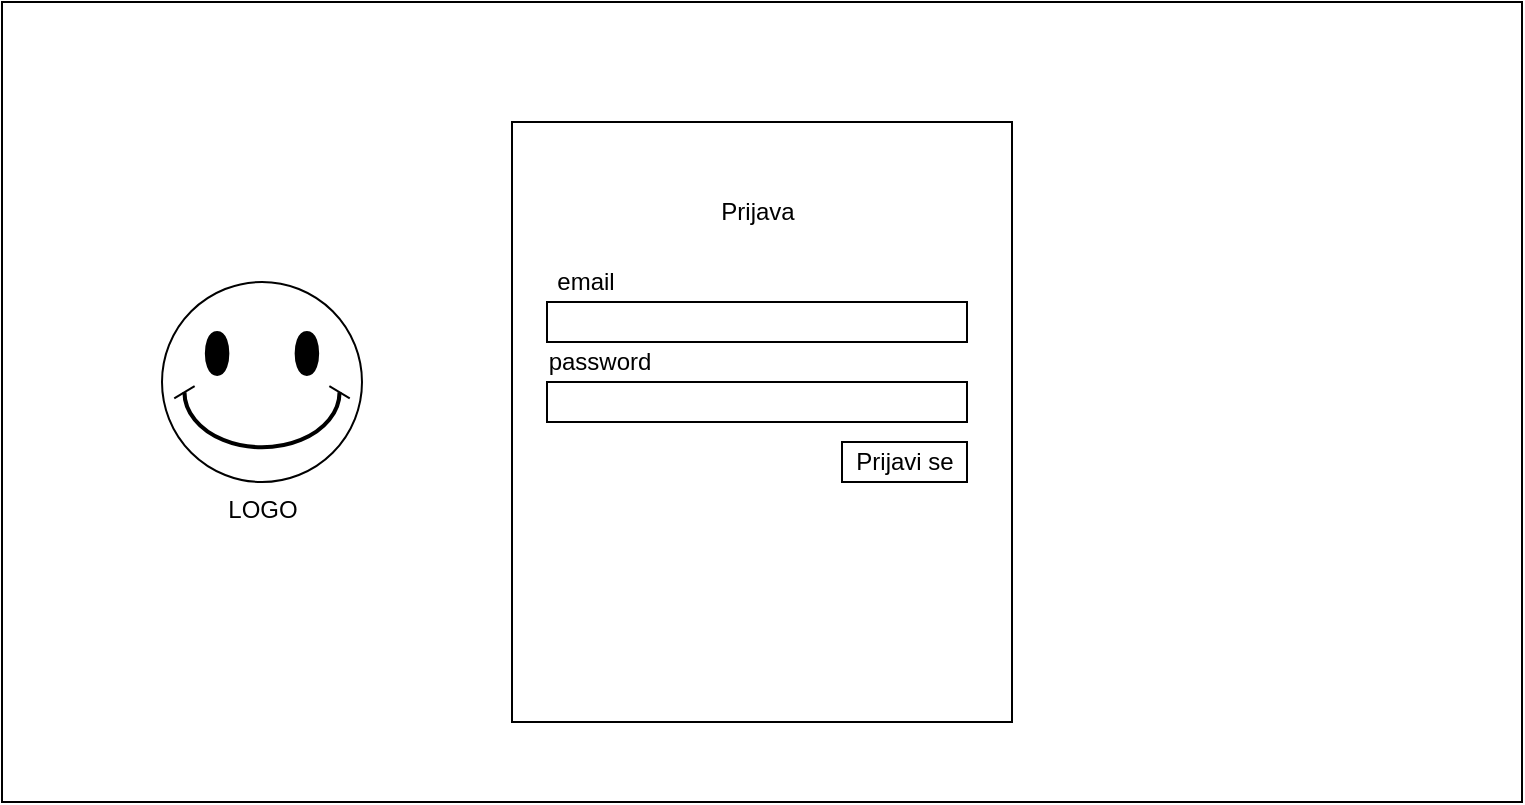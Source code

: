 <mxfile version="28.1.2" pages="7">
  <diagram id="DNqomfBPj5CJveLISTVG" name="LOGIN PAGE">
    <mxGraphModel dx="1186" dy="845" grid="1" gridSize="10" guides="1" tooltips="1" connect="1" arrows="1" fold="1" page="1" pageScale="1" pageWidth="850" pageHeight="1100" math="0" shadow="0">
      <root>
        <mxCell id="0" />
        <mxCell id="1" parent="0" />
        <mxCell id="5HH0I2pT1BxFvksO33g7-1" value="" style="rounded=0;whiteSpace=wrap;html=1;" parent="1" vertex="1">
          <mxGeometry x="40" y="80" width="760" height="400" as="geometry" />
        </mxCell>
        <mxCell id="5HH0I2pT1BxFvksO33g7-2" value="" style="rounded=0;whiteSpace=wrap;html=1;" parent="1" vertex="1">
          <mxGeometry x="295" y="140" width="250" height="300" as="geometry" />
        </mxCell>
        <mxCell id="5HH0I2pT1BxFvksO33g7-5" value="" style="rounded=0;whiteSpace=wrap;html=1;" parent="1" vertex="1">
          <mxGeometry x="312.5" y="230" width="210" height="20" as="geometry" />
        </mxCell>
        <mxCell id="5HH0I2pT1BxFvksO33g7-6" value="" style="rounded=0;whiteSpace=wrap;html=1;" parent="1" vertex="1">
          <mxGeometry x="312.5" y="270" width="210" height="20" as="geometry" />
        </mxCell>
        <mxCell id="5HH0I2pT1BxFvksO33g7-7" value="email" style="text;html=1;align=center;verticalAlign=middle;whiteSpace=wrap;rounded=0;" parent="1" vertex="1">
          <mxGeometry x="312.5" y="210" width="37.5" height="20" as="geometry" />
        </mxCell>
        <mxCell id="5HH0I2pT1BxFvksO33g7-9" value="password" style="text;html=1;align=center;verticalAlign=middle;whiteSpace=wrap;rounded=0;" parent="1" vertex="1">
          <mxGeometry x="320" y="250" width="37.5" height="20" as="geometry" />
        </mxCell>
        <mxCell id="5HH0I2pT1BxFvksO33g7-10" value="Prijavi se" style="rounded=0;whiteSpace=wrap;html=1;" parent="1" vertex="1">
          <mxGeometry x="460" y="300" width="62.5" height="20" as="geometry" />
        </mxCell>
        <mxCell id="5HH0I2pT1BxFvksO33g7-11" value="Prijava" style="text;html=1;align=center;verticalAlign=middle;whiteSpace=wrap;rounded=0;" parent="1" vertex="1">
          <mxGeometry x="387.5" y="170" width="60" height="30" as="geometry" />
        </mxCell>
        <mxCell id="5HH0I2pT1BxFvksO33g7-12" value="LOGO" style="verticalLabelPosition=bottom;verticalAlign=top;html=1;shape=mxgraph.basic.smiley" parent="1" vertex="1">
          <mxGeometry x="120" y="220" width="100" height="100" as="geometry" />
        </mxCell>
      </root>
    </mxGraphModel>
  </diagram>
  <diagram name="MAIN" id="6Wc1S2ZpU2DQ6QY1dSJ8">
    <mxGraphModel dx="1186" dy="845" grid="1" gridSize="10" guides="1" tooltips="1" connect="1" arrows="1" fold="1" page="1" pageScale="1" pageWidth="850" pageHeight="1100" math="0" shadow="0">
      <root>
        <mxCell id="0" />
        <mxCell id="1" parent="0" />
        <mxCell id="BQTJyyY9fu0MqKWO3hfP-1" value="" style="rounded=0;whiteSpace=wrap;html=1;" parent="1" vertex="1">
          <mxGeometry x="40" y="80" width="760" height="400" as="geometry" />
        </mxCell>
        <mxCell id="BQTJyyY9fu0MqKWO3hfP-3" value="" style="rounded=0;whiteSpace=wrap;html=1;" parent="1" vertex="1">
          <mxGeometry x="40" y="120" width="760" height="370" as="geometry" />
        </mxCell>
        <mxCell id="BQTJyyY9fu0MqKWO3hfP-4" value="" style="verticalLabelPosition=bottom;verticalAlign=top;html=1;shape=mxgraph.basic.smiley" parent="1" vertex="1">
          <mxGeometry x="50" y="80" width="40" height="40" as="geometry" />
        </mxCell>
        <mxCell id="BQTJyyY9fu0MqKWO3hfP-5" value="Od njive do stola" style="text;html=1;align=center;verticalAlign=middle;whiteSpace=wrap;rounded=0;" parent="1" vertex="1">
          <mxGeometry x="90" y="85" width="100" height="30" as="geometry" />
        </mxCell>
        <mxCell id="BQTJyyY9fu0MqKWO3hfP-6" value="[Paketi] [Profil] [Pretplate] [Izloguj se]" style="text;html=1;align=right;verticalAlign=middle;whiteSpace=wrap;rounded=0;" parent="1" vertex="1">
          <mxGeometry x="290" y="85" width="500" height="30" as="geometry" />
        </mxCell>
        <mxCell id="BQTJyyY9fu0MqKWO3hfP-7" value="" style="verticalLabelPosition=bottom;verticalAlign=top;html=1;shape=mxgraph.basic.patternFillRect;fillStyle=diag;step=5;fillStrokeWidth=0.2;fillStrokeColor=#dddddd;" parent="1" vertex="1">
          <mxGeometry x="90" y="150" width="680" height="60" as="geometry" />
        </mxCell>
        <mxCell id="BQTJyyY9fu0MqKWO3hfP-8" value="DOBRODOŠLI - Pretplatite se na paket dostave sveže domaće hrane" style="text;html=1;align=center;verticalAlign=middle;whiteSpace=wrap;rounded=0;" parent="1" vertex="1">
          <mxGeometry x="140" y="165" width="600" height="30" as="geometry" />
        </mxCell>
        <mxCell id="BQTJyyY9fu0MqKWO3hfP-9" value="" style="rounded=0;whiteSpace=wrap;html=1;" parent="1" vertex="1">
          <mxGeometry x="90" y="240" width="200" height="180" as="geometry" />
        </mxCell>
        <mxCell id="BQTJyyY9fu0MqKWO3hfP-13" value="" style="rounded=0;whiteSpace=wrap;html=1;" parent="1" vertex="1">
          <mxGeometry x="90" y="440" width="200" height="50" as="geometry" />
        </mxCell>
        <mxCell id="BQTJyyY9fu0MqKWO3hfP-15" value="" style="rounded=0;whiteSpace=wrap;html=1;" parent="1" vertex="1">
          <mxGeometry x="330" y="440" width="200" height="50" as="geometry" />
        </mxCell>
        <mxCell id="BQTJyyY9fu0MqKWO3hfP-16" value="" style="rounded=0;whiteSpace=wrap;html=1;" parent="1" vertex="1">
          <mxGeometry x="570" y="440" width="200" height="50" as="geometry" />
        </mxCell>
        <mxCell id="BQTJyyY9fu0MqKWO3hfP-17" value="" style="rounded=0;whiteSpace=wrap;html=1;" parent="1" vertex="1">
          <mxGeometry x="330" y="240" width="200" height="180" as="geometry" />
        </mxCell>
        <mxCell id="BQTJyyY9fu0MqKWO3hfP-18" value="" style="rounded=0;whiteSpace=wrap;html=1;" parent="1" vertex="1">
          <mxGeometry x="570" y="240" width="200" height="180" as="geometry" />
        </mxCell>
        <mxCell id="BQTJyyY9fu0MqKWO3hfP-19" value="Mala gajbica" style="rounded=0;whiteSpace=wrap;html=1;" parent="1" vertex="1">
          <mxGeometry x="90" y="240" width="200" height="40" as="geometry" />
        </mxCell>
        <mxCell id="BQTJyyY9fu0MqKWO3hfP-20" value="&lt;h1 style=&quot;margin-top: 0px;&quot;&gt;1-2 osobe&lt;/h1&gt;&lt;p&gt;Lorem ipsum dolor sit amet, consectetur adipisicing elit, sed do eiusmod tempor incididunt ut labore et dolore magna aliqua.&lt;/p&gt;" style="text;html=1;whiteSpace=wrap;overflow=hidden;rounded=0;" parent="1" vertex="1">
          <mxGeometry x="100" y="280" width="180" height="120" as="geometry" />
        </mxCell>
        <mxCell id="BQTJyyY9fu0MqKWO3hfP-21" value="" style="rounded=0;whiteSpace=wrap;html=1;" parent="1" vertex="1">
          <mxGeometry x="330" y="240" width="200" height="180" as="geometry" />
        </mxCell>
        <mxCell id="BQTJyyY9fu0MqKWO3hfP-22" value="Srednja gajbica" style="rounded=0;whiteSpace=wrap;html=1;" parent="1" vertex="1">
          <mxGeometry x="330" y="240" width="200" height="40" as="geometry" />
        </mxCell>
        <mxCell id="BQTJyyY9fu0MqKWO3hfP-23" value="&lt;h1 style=&quot;margin-top: 0px;&quot;&gt;1-2 osobe&lt;/h1&gt;&lt;p&gt;Lorem ipsum dolor sit amet, consectetur adipisicing elit, sed do eiusmod tempor incididunt ut labore et dolore magna aliqua.&lt;/p&gt;" style="text;html=1;whiteSpace=wrap;overflow=hidden;rounded=0;" parent="1" vertex="1">
          <mxGeometry x="340" y="280" width="180" height="120" as="geometry" />
        </mxCell>
        <mxCell id="BQTJyyY9fu0MqKWO3hfP-24" value="" style="rounded=0;whiteSpace=wrap;html=1;" parent="1" vertex="1">
          <mxGeometry x="570" y="240" width="200" height="180" as="geometry" />
        </mxCell>
        <mxCell id="BQTJyyY9fu0MqKWO3hfP-25" value="Velika" style="rounded=0;whiteSpace=wrap;html=1;" parent="1" vertex="1">
          <mxGeometry x="570" y="240" width="200" height="40" as="geometry" />
        </mxCell>
        <mxCell id="BQTJyyY9fu0MqKWO3hfP-26" value="&lt;h1 style=&quot;margin-top: 0px;&quot;&gt;1-2 osobe&lt;/h1&gt;&lt;p&gt;Lorem ipsum dolor sit amet, consectetur adipisicing elit, sed do eiusmod tempor incididunt ut labore et dolore magna aliqua.&lt;/p&gt;" style="text;html=1;whiteSpace=wrap;overflow=hidden;rounded=0;" parent="1" vertex="1">
          <mxGeometry x="580" y="280" width="180" height="120" as="geometry" />
        </mxCell>
        <mxCell id="BQTJyyY9fu0MqKWO3hfP-27" value="Mala gajbica" style="rounded=0;whiteSpace=wrap;html=1;" parent="1" vertex="1">
          <mxGeometry x="90" y="440" width="200" height="40" as="geometry" />
        </mxCell>
        <mxCell id="BQTJyyY9fu0MqKWO3hfP-28" value="Mala gajbica" style="rounded=0;whiteSpace=wrap;html=1;" parent="1" vertex="1">
          <mxGeometry x="330" y="440" width="200" height="40" as="geometry" />
        </mxCell>
        <mxCell id="BQTJyyY9fu0MqKWO3hfP-29" value="Mala gajbica" style="rounded=0;whiteSpace=wrap;html=1;" parent="1" vertex="1">
          <mxGeometry x="570" y="440" width="200" height="40" as="geometry" />
        </mxCell>
      </root>
    </mxGraphModel>
  </diagram>
  <diagram id="5qYxUviOkbgmXH_EN0NT" name="Detalji paketa">
    <mxGraphModel dx="1186" dy="845" grid="1" gridSize="10" guides="1" tooltips="1" connect="1" arrows="1" fold="1" page="1" pageScale="1" pageWidth="850" pageHeight="1100" math="0" shadow="0">
      <root>
        <mxCell id="0" />
        <mxCell id="1" parent="0" />
        <mxCell id="J2NaJ8wVXjWMgco4uT0V-1" value="" style="rounded=0;whiteSpace=wrap;html=1;" parent="1" vertex="1">
          <mxGeometry x="30" y="100" width="760" height="400" as="geometry" />
        </mxCell>
        <mxCell id="J2NaJ8wVXjWMgco4uT0V-2" value="" style="rounded=0;whiteSpace=wrap;html=1;" parent="1" vertex="1">
          <mxGeometry x="30" y="140" width="760" height="370" as="geometry" />
        </mxCell>
        <mxCell id="J2NaJ8wVXjWMgco4uT0V-3" value="" style="verticalLabelPosition=bottom;verticalAlign=top;html=1;shape=mxgraph.basic.smiley" parent="1" vertex="1">
          <mxGeometry x="40" y="100" width="40" height="40" as="geometry" />
        </mxCell>
        <mxCell id="J2NaJ8wVXjWMgco4uT0V-4" value="Od njive do stola" style="text;html=1;align=center;verticalAlign=middle;whiteSpace=wrap;rounded=0;" parent="1" vertex="1">
          <mxGeometry x="80" y="105" width="100" height="30" as="geometry" />
        </mxCell>
        <mxCell id="J2NaJ8wVXjWMgco4uT0V-5" value="[Paketi] [Profil] [Pretplate] [Izloguj se]" style="text;html=1;align=right;verticalAlign=middle;whiteSpace=wrap;rounded=0;" parent="1" vertex="1">
          <mxGeometry x="280" y="105" width="500" height="30" as="geometry" />
        </mxCell>
        <mxCell id="J2NaJ8wVXjWMgco4uT0V-6" value="" style="verticalLabelPosition=bottom;verticalAlign=top;html=1;shape=mxgraph.basic.patternFillRect;fillStyle=diag;step=5;fillStrokeWidth=0.2;fillStrokeColor=#dddddd;" parent="1" vertex="1">
          <mxGeometry x="80" y="170" width="680" height="60" as="geometry" />
        </mxCell>
        <mxCell id="J2NaJ8wVXjWMgco4uT0V-7" value="PAKET - ZA NAS" style="text;html=1;align=center;verticalAlign=middle;whiteSpace=wrap;rounded=0;" parent="1" vertex="1">
          <mxGeometry x="130" y="185" width="600" height="30" as="geometry" />
        </mxCell>
        <mxCell id="J2NaJ8wVXjWMgco4uT0V-25" value="&lt;h1 style=&quot;margin-top: 0px;&quot;&gt;4-6 osoba&lt;/h1&gt;&lt;p&gt;Lorem ipsum dolor sit amet, consectetur adipisicing elit, sed do eiusmod tempor incididunt ut labore et dolore magna aliqua.&lt;/p&gt;" style="text;html=1;whiteSpace=wrap;overflow=hidden;rounded=0;" parent="1" vertex="1">
          <mxGeometry x="80" y="250" width="310" height="220" as="geometry" />
        </mxCell>
        <mxCell id="J2NaJ8wVXjWMgco4uT0V-26" value="Godišnji plan" style="rounded=0;whiteSpace=wrap;html=1;" parent="1" vertex="1">
          <mxGeometry x="590" y="250" width="160" height="30" as="geometry" />
        </mxCell>
        <mxCell id="J2NaJ8wVXjWMgco4uT0V-27" value="Mesečni plan" style="rounded=0;whiteSpace=wrap;html=1;fillColor=#d5e8d4;strokeColor=#82b366;" parent="1" vertex="1">
          <mxGeometry x="420" y="250" width="170" height="30" as="geometry" />
        </mxCell>
        <mxCell id="J2NaJ8wVXjWMgco4uT0V-28" value="Poruči" style="rounded=0;whiteSpace=wrap;html=1;" parent="1" vertex="1">
          <mxGeometry x="590" y="460" width="160" height="30" as="geometry" />
        </mxCell>
        <mxCell id="J2NaJ8wVXjWMgco4uT0V-29" value="" style="rounded=0;whiteSpace=wrap;html=1;" parent="1" vertex="1">
          <mxGeometry x="520" y="290" width="230" height="20" as="geometry" />
        </mxCell>
        <mxCell id="J2NaJ8wVXjWMgco4uT0V-30" value="" style="rounded=0;whiteSpace=wrap;html=1;" parent="1" vertex="1">
          <mxGeometry x="520" y="315" width="230" height="15" as="geometry" />
        </mxCell>
        <mxCell id="J2NaJ8wVXjWMgco4uT0V-31" value="" style="rounded=0;whiteSpace=wrap;html=1;" parent="1" vertex="1">
          <mxGeometry x="520" y="337.5" width="230" height="22.5" as="geometry" />
        </mxCell>
        <mxCell id="J2NaJ8wVXjWMgco4uT0V-32" value="Adresa&lt;span style=&quot;color: rgba(0, 0, 0, 0); font-family: monospace; font-size: 0px; text-align: start; text-wrap-mode: nowrap;&quot;&gt;%3CmxGraphModel%3E%3Croot%3E%3CmxCell%20id%3D%220%22%2F%3E%3CmxCell%20id%3D%221%22%20parent%3D%220%22%2F%3E%3CmxCell%20id%3D%222%22%20value%3D%22%22%20style%3D%22rounded%3D0%3BwhiteSpace%3Dwrap%3Bhtml%3D1%3B%22%20vertex%3D%221%22%20parent%3D%221%22%3E%3CmxGeometry%20x%3D%22520%22%20y%3D%22300%22%20width%3D%22230%22%20height%3D%2230%22%20as%3D%22geometry%22%2F%3E%3C%2FmxCell%3E%3C%2Froot%3E%3C%2FmxGraphModel%3E&lt;/span&gt;&lt;span style=&quot;color: rgba(0, 0, 0, 0); font-family: monospace; font-size: 0px; text-align: start; text-wrap-mode: nowrap;&quot;&gt;%3CmxGraphModel%3E%3Croot%3E%3CmxCell%20id%3D%220%22%2F%3E%3CmxCell%20id%3D%221%22%20parent%3D%220%22%2F%3E%3CmxCell%20id%3D%222%22%20value%3D%22%22%20style%3D%22rounded%3D0%3BwhiteSpace%3Dwrap%3Bhtml%3D1%3B%22%20vertex%3D%221%22%20parent%3D%221%22%3E%3CmxGeometry%20x%3D%22520%22%20y%3D%22300%22%20width%3D%22230%22%20height%3D%2230%22%20as%3D%22geometry%22%2F%3E%3C%2FmxCell%3E%3C%2Froot%3E%3C%2FmxGraphModel%3E&lt;/span&gt;&lt;span style=&quot;color: rgba(0, 0, 0, 0); font-family: monospace; font-size: 0px; text-align: start; text-wrap-mode: nowrap;&quot;&gt;%3CmxGraphModel%3E%3Croot%3E%3CmxCell%20id%3D%220%22%2F%3E%3CmxCell%20id%3D%221%22%20parent%3D%220%22%2F%3E%3CmxCell%20id%3D%222%22%20value%3D%22%22%20style%3D%22rounded%3D0%3BwhiteSpace%3Dwrap%3Bhtml%3D1%3B%22%20vertex%3D%221%22%20parent%3D%221%22%3E%3CmxGeometry%20x%3D%22520%22%20y%3D%22300%22%20width%3D%22230%22%20height%3D%2230%22%20as%3D%22geometry%22%2F%3E%3C%2FmxCell%3E%3C%2Froot%3E%3C%2FmxGraphModel%3E&lt;/span&gt;" style="text;html=1;align=center;verticalAlign=middle;whiteSpace=wrap;rounded=0;" parent="1" vertex="1">
          <mxGeometry x="430" y="285" width="60" height="30" as="geometry" />
        </mxCell>
        <mxCell id="J2NaJ8wVXjWMgco4uT0V-33" value="Poštanski broj" style="text;html=1;align=center;verticalAlign=middle;whiteSpace=wrap;rounded=0;" parent="1" vertex="1">
          <mxGeometry x="417.5" y="307.5" width="85" height="30" as="geometry" />
        </mxCell>
        <mxCell id="J2NaJ8wVXjWMgco4uT0V-34" value="Broj telefona" style="text;html=1;align=center;verticalAlign=middle;whiteSpace=wrap;rounded=0;" parent="1" vertex="1">
          <mxGeometry x="430" y="333.75" width="75" height="30" as="geometry" />
        </mxCell>
        <mxCell id="J2NaJ8wVXjWMgco4uT0V-35" value="" style="rounded=0;whiteSpace=wrap;html=1;" parent="1" vertex="1">
          <mxGeometry x="520" y="370" width="230" height="60" as="geometry" />
        </mxCell>
        <mxCell id="J2NaJ8wVXjWMgco4uT0V-36" value="Uputstvo za dostavu(opciono)" style="text;html=1;align=center;verticalAlign=middle;whiteSpace=wrap;rounded=0;" parent="1" vertex="1">
          <mxGeometry x="418" y="364" width="82" height="46" as="geometry" />
        </mxCell>
      </root>
    </mxGraphModel>
  </diagram>
  <diagram id="fzNgZNnQgWY_bUgjSKLW" name="TipPaketa(Admin)">
    <mxGraphModel dx="1186" dy="845" grid="1" gridSize="10" guides="1" tooltips="1" connect="1" arrows="1" fold="1" page="1" pageScale="1" pageWidth="850" pageHeight="1100" math="0" shadow="0">
      <root>
        <mxCell id="0" />
        <mxCell id="1" parent="0" />
        <mxCell id="-K3C3dfQ-VNk3w2EAHVQ-1" value="" style="rounded=0;whiteSpace=wrap;html=1;" parent="1" vertex="1">
          <mxGeometry x="60" y="140" width="760" height="400" as="geometry" />
        </mxCell>
        <mxCell id="-K3C3dfQ-VNk3w2EAHVQ-2" value="" style="rounded=0;whiteSpace=wrap;html=1;" parent="1" vertex="1">
          <mxGeometry x="60" y="180" width="760" height="370" as="geometry" />
        </mxCell>
        <mxCell id="-K3C3dfQ-VNk3w2EAHVQ-3" value="" style="verticalLabelPosition=bottom;verticalAlign=top;html=1;shape=mxgraph.basic.smiley" parent="1" vertex="1">
          <mxGeometry x="70" y="140" width="40" height="40" as="geometry" />
        </mxCell>
        <mxCell id="-K3C3dfQ-VNk3w2EAHVQ-4" value="Od njive do stola" style="text;html=1;align=center;verticalAlign=middle;whiteSpace=wrap;rounded=0;" parent="1" vertex="1">
          <mxGeometry x="110" y="145" width="100" height="30" as="geometry" />
        </mxCell>
        <mxCell id="-K3C3dfQ-VNk3w2EAHVQ-5" value="[Paketi] [Profil] [Pretplate] [Izloguj se]" style="text;html=1;align=right;verticalAlign=middle;whiteSpace=wrap;rounded=0;" parent="1" vertex="1">
          <mxGeometry x="310" y="145" width="500" height="30" as="geometry" />
        </mxCell>
        <mxCell id="-K3C3dfQ-VNk3w2EAHVQ-20" value="" style="rounded=0;whiteSpace=wrap;html=1;" parent="1" vertex="1">
          <mxGeometry x="90" y="210" width="710" height="300" as="geometry" />
        </mxCell>
        <mxCell id="-K3C3dfQ-VNk3w2EAHVQ-21" value="" style="rounded=0;whiteSpace=wrap;html=1;" parent="1" vertex="1">
          <mxGeometry x="90" y="210" width="160" height="300" as="geometry" />
        </mxCell>
        <mxCell id="-K3C3dfQ-VNk3w2EAHVQ-22" value="" style="rounded=0;whiteSpace=wrap;html=1;" parent="1" vertex="1">
          <mxGeometry x="250" y="210" width="160" height="300" as="geometry" />
        </mxCell>
        <mxCell id="-K3C3dfQ-VNk3w2EAHVQ-23" value="" style="rounded=0;whiteSpace=wrap;html=1;" parent="1" vertex="1">
          <mxGeometry x="410" y="210" width="230" height="300" as="geometry" />
        </mxCell>
        <mxCell id="-K3C3dfQ-VNk3w2EAHVQ-24" value="" style="rounded=0;whiteSpace=wrap;html=1;" parent="1" vertex="1">
          <mxGeometry x="640" y="210" width="160" height="300" as="geometry" />
        </mxCell>
        <mxCell id="-K3C3dfQ-VNk3w2EAHVQ-25" value="Cena (mesečna)" style="rounded=0;whiteSpace=wrap;html=1;" parent="1" vertex="1">
          <mxGeometry x="90" y="190" width="160" height="20" as="geometry" />
        </mxCell>
        <mxCell id="-K3C3dfQ-VNk3w2EAHVQ-26" value="Cena(godišnja)" style="rounded=0;whiteSpace=wrap;html=1;" parent="1" vertex="1">
          <mxGeometry x="250" y="190" width="160" height="20" as="geometry" />
        </mxCell>
        <mxCell id="-K3C3dfQ-VNk3w2EAHVQ-27" value="Opis" style="rounded=0;whiteSpace=wrap;html=1;" parent="1" vertex="1">
          <mxGeometry x="410" y="190" width="230" height="20" as="geometry" />
        </mxCell>
        <mxCell id="-K3C3dfQ-VNk3w2EAHVQ-28" value="Naziv" style="rounded=0;whiteSpace=wrap;html=1;" parent="1" vertex="1">
          <mxGeometry x="640" y="190" width="160" height="20" as="geometry" />
        </mxCell>
        <mxCell id="-K3C3dfQ-VNk3w2EAHVQ-31" value="Podatak" style="rounded=0;whiteSpace=wrap;html=1;" parent="1" vertex="1">
          <mxGeometry x="90" y="210" width="160" height="20" as="geometry" />
        </mxCell>
        <mxCell id="-K3C3dfQ-VNk3w2EAHVQ-32" value="Podatak" style="rounded=0;whiteSpace=wrap;html=1;" parent="1" vertex="1">
          <mxGeometry x="250" y="210" width="160" height="20" as="geometry" />
        </mxCell>
        <mxCell id="-K3C3dfQ-VNk3w2EAHVQ-33" value="Podatak" style="rounded=0;whiteSpace=wrap;html=1;" parent="1" vertex="1">
          <mxGeometry x="410" y="210" width="230" height="20" as="geometry" />
        </mxCell>
        <mxCell id="-K3C3dfQ-VNk3w2EAHVQ-34" value="Podatak" style="rounded=0;whiteSpace=wrap;html=1;" parent="1" vertex="1">
          <mxGeometry x="250" y="230" width="160" height="20" as="geometry" />
        </mxCell>
        <mxCell id="-K3C3dfQ-VNk3w2EAHVQ-35" value="Podatak" style="rounded=0;whiteSpace=wrap;html=1;" parent="1" vertex="1">
          <mxGeometry x="90" y="230" width="160" height="20" as="geometry" />
        </mxCell>
        <mxCell id="-K3C3dfQ-VNk3w2EAHVQ-36" value="Izmeni" style="rounded=0;whiteSpace=wrap;html=1;" parent="1" vertex="1">
          <mxGeometry x="510" y="520" width="90" height="20" as="geometry" />
        </mxCell>
        <mxCell id="-K3C3dfQ-VNk3w2EAHVQ-37" value="Obriši" style="rounded=0;whiteSpace=wrap;html=1;" parent="1" vertex="1">
          <mxGeometry x="610" y="520" width="90" height="20" as="geometry" />
        </mxCell>
        <mxCell id="-K3C3dfQ-VNk3w2EAHVQ-38" value="Dodaj" style="rounded=0;whiteSpace=wrap;html=1;" parent="1" vertex="1">
          <mxGeometry x="710" y="520" width="90" height="20" as="geometry" />
        </mxCell>
      </root>
    </mxGraphModel>
  </diagram>
  <diagram id="OGAIKCCNJKi3Ig1A8uRE" name="Potvrda pretplate i podaci iz fakture">
    <mxGraphModel dx="1186" dy="845" grid="1" gridSize="10" guides="1" tooltips="1" connect="1" arrows="1" fold="1" page="1" pageScale="1" pageWidth="850" pageHeight="1100" math="0" shadow="0">
      <root>
        <mxCell id="0" />
        <mxCell id="1" parent="0" />
        <mxCell id="a4z8d-WgqP1IOmmpV7Bk-1" value="" style="rounded=0;whiteSpace=wrap;html=1;" parent="1" vertex="1">
          <mxGeometry x="45" y="10" width="760" height="400" as="geometry" />
        </mxCell>
        <mxCell id="a4z8d-WgqP1IOmmpV7Bk-2" value="" style="rounded=0;whiteSpace=wrap;html=1;" parent="1" vertex="1">
          <mxGeometry x="45" y="50" width="760" height="370" as="geometry" />
        </mxCell>
        <mxCell id="a4z8d-WgqP1IOmmpV7Bk-3" value="" style="verticalLabelPosition=bottom;verticalAlign=top;html=1;shape=mxgraph.basic.smiley" parent="1" vertex="1">
          <mxGeometry x="55" y="10" width="40" height="40" as="geometry" />
        </mxCell>
        <mxCell id="a4z8d-WgqP1IOmmpV7Bk-4" value="Od njive do stola" style="text;html=1;align=center;verticalAlign=middle;whiteSpace=wrap;rounded=0;" parent="1" vertex="1">
          <mxGeometry x="95" y="15" width="100" height="30" as="geometry" />
        </mxCell>
        <mxCell id="a4z8d-WgqP1IOmmpV7Bk-5" value="[Paketi] [Profil] [Pretplate] [Izloguj se]" style="text;html=1;align=right;verticalAlign=middle;whiteSpace=wrap;rounded=0;" parent="1" vertex="1">
          <mxGeometry x="295" y="15" width="500" height="30" as="geometry" />
        </mxCell>
        <mxCell id="a4z8d-WgqP1IOmmpV7Bk-6" value="" style="rounded=0;whiteSpace=wrap;html=1;" parent="1" vertex="1">
          <mxGeometry x="75" y="80" width="710" height="300" as="geometry" />
        </mxCell>
        <mxCell id="a4z8d-WgqP1IOmmpV7Bk-7" value="" style="rounded=0;whiteSpace=wrap;html=1;" parent="1" vertex="1">
          <mxGeometry x="75" y="80" width="325" height="150" as="geometry" />
        </mxCell>
        <mxCell id="a4z8d-WgqP1IOmmpV7Bk-9" value="Podaci" style="rounded=0;whiteSpace=wrap;html=1;" parent="1" vertex="1">
          <mxGeometry x="395" y="80" width="230" height="150" as="geometry" />
        </mxCell>
        <mxCell id="a4z8d-WgqP1IOmmpV7Bk-10" value="" style="rounded=0;whiteSpace=wrap;html=1;" parent="1" vertex="1">
          <mxGeometry x="625" y="80" width="160" height="150" as="geometry" />
        </mxCell>
        <mxCell id="a4z8d-WgqP1IOmmpV7Bk-11" value="Proizvod" style="rounded=0;whiteSpace=wrap;html=1;" parent="1" vertex="1">
          <mxGeometry x="75" y="60" width="325" height="20" as="geometry" />
        </mxCell>
        <mxCell id="a4z8d-WgqP1IOmmpV7Bk-13" value="Opis" style="rounded=0;whiteSpace=wrap;html=1;" parent="1" vertex="1">
          <mxGeometry x="395" y="60" width="230" height="20" as="geometry" />
        </mxCell>
        <mxCell id="a4z8d-WgqP1IOmmpV7Bk-14" value="Cena" style="rounded=0;whiteSpace=wrap;html=1;" parent="1" vertex="1">
          <mxGeometry x="625" y="60" width="160" height="20" as="geometry" />
        </mxCell>
        <mxCell id="a4z8d-WgqP1IOmmpV7Bk-15" value="Podatak" style="rounded=0;whiteSpace=wrap;html=1;" parent="1" vertex="1">
          <mxGeometry x="75" y="80" width="325" height="20" as="geometry" />
        </mxCell>
        <mxCell id="a4z8d-WgqP1IOmmpV7Bk-17" value="Adresa" style="rounded=0;whiteSpace=wrap;html=1;" parent="1" vertex="1">
          <mxGeometry x="395" y="80" width="230" height="20" as="geometry" />
        </mxCell>
        <mxCell id="a4z8d-WgqP1IOmmpV7Bk-19" value="Podatak" style="rounded=0;whiteSpace=wrap;html=1;" parent="1" vertex="1">
          <mxGeometry x="75" y="100" width="315" height="130" as="geometry" />
        </mxCell>
        <mxCell id="a4z8d-WgqP1IOmmpV7Bk-23" value="Zahvalnica i neki tekst" style="text;html=1;align=center;verticalAlign=middle;whiteSpace=wrap;rounded=0;" parent="1" vertex="1">
          <mxGeometry x="110" y="250" width="200" height="110" as="geometry" />
        </mxCell>
        <mxCell id="a4z8d-WgqP1IOmmpV7Bk-24" value="COPYRIGHTS bla bla bla" style="rounded=0;whiteSpace=wrap;html=1;" parent="1" vertex="1">
          <mxGeometry x="75" y="390" width="715" height="20" as="geometry" />
        </mxCell>
      </root>
    </mxGraphModel>
  </diagram>
  <diagram id="LKPyuFg8WttQn_hXi48R" name="Story-board (Toni hrani porodicu)">
    <mxGraphModel dx="2965" dy="3213" grid="1" gridSize="10" guides="1" tooltips="1" connect="1" arrows="1" fold="1" page="1" pageScale="1" pageWidth="850" pageHeight="1100" math="0" shadow="0">
      <root>
        <mxCell id="0" />
        <mxCell id="1" parent="0" />
        <mxCell id="5CGTD0qIEgNgY6qoT2OQ-1" value="" style="rounded=0;whiteSpace=wrap;html=1;" parent="1" vertex="1">
          <mxGeometry x="172.5" y="-290" width="760" height="400" as="geometry" />
        </mxCell>
        <mxCell id="5CGTD0qIEgNgY6qoT2OQ-2" value="" style="rounded=0;whiteSpace=wrap;html=1;" parent="1" vertex="1">
          <mxGeometry x="427.5" y="-230" width="250" height="300" as="geometry" />
        </mxCell>
        <mxCell id="5CGTD0qIEgNgY6qoT2OQ-3" value="" style="rounded=0;whiteSpace=wrap;html=1;" parent="1" vertex="1">
          <mxGeometry x="445" y="-140" width="210" height="20" as="geometry" />
        </mxCell>
        <mxCell id="5CGTD0qIEgNgY6qoT2OQ-4" value="" style="rounded=0;whiteSpace=wrap;html=1;" parent="1" vertex="1">
          <mxGeometry x="445" y="-100" width="210" height="20" as="geometry" />
        </mxCell>
        <mxCell id="5CGTD0qIEgNgY6qoT2OQ-5" value="email" style="text;html=1;align=center;verticalAlign=middle;whiteSpace=wrap;rounded=0;" parent="1" vertex="1">
          <mxGeometry x="445" y="-160" width="37.5" height="20" as="geometry" />
        </mxCell>
        <mxCell id="5CGTD0qIEgNgY6qoT2OQ-6" value="password" style="text;html=1;align=center;verticalAlign=middle;whiteSpace=wrap;rounded=0;" parent="1" vertex="1">
          <mxGeometry x="452.5" y="-120" width="37.5" height="20" as="geometry" />
        </mxCell>
        <mxCell id="5CGTD0qIEgNgY6qoT2OQ-7" value="Prijavi se" style="rounded=0;whiteSpace=wrap;html=1;" parent="1" vertex="1">
          <mxGeometry x="592.5" y="-70" width="62.5" height="20" as="geometry" />
        </mxCell>
        <mxCell id="5CGTD0qIEgNgY6qoT2OQ-8" value="Prijava" style="text;html=1;align=center;verticalAlign=middle;whiteSpace=wrap;rounded=0;" parent="1" vertex="1">
          <mxGeometry x="520" y="-200" width="60" height="30" as="geometry" />
        </mxCell>
        <mxCell id="5CGTD0qIEgNgY6qoT2OQ-9" value="LOGO" style="verticalLabelPosition=bottom;verticalAlign=top;html=1;shape=mxgraph.basic.smiley" parent="1" vertex="1">
          <mxGeometry x="252.5" y="-150" width="100" height="100" as="geometry" />
        </mxCell>
        <mxCell id="lDAZRjj_Ty0BIlWqROA2-1" value="" style="rounded=0;whiteSpace=wrap;html=1;" parent="1" vertex="1">
          <mxGeometry x="1030" y="50" width="760" height="400" as="geometry" />
        </mxCell>
        <mxCell id="lDAZRjj_Ty0BIlWqROA2-2" value="" style="rounded=0;whiteSpace=wrap;html=1;" parent="1" vertex="1">
          <mxGeometry x="1030" y="90" width="760" height="370" as="geometry" />
        </mxCell>
        <mxCell id="lDAZRjj_Ty0BIlWqROA2-3" value="" style="verticalLabelPosition=bottom;verticalAlign=top;html=1;shape=mxgraph.basic.smiley" parent="1" vertex="1">
          <mxGeometry x="1040" y="50" width="40" height="40" as="geometry" />
        </mxCell>
        <mxCell id="lDAZRjj_Ty0BIlWqROA2-4" value="Od njive do stola" style="text;html=1;align=center;verticalAlign=middle;whiteSpace=wrap;rounded=0;" parent="1" vertex="1">
          <mxGeometry x="1080" y="55" width="100" height="30" as="geometry" />
        </mxCell>
        <mxCell id="lDAZRjj_Ty0BIlWqROA2-5" value="[Paketi] [Profil] [Pretplate] [Izloguj se]" style="text;html=1;align=right;verticalAlign=middle;whiteSpace=wrap;rounded=0;" parent="1" vertex="1">
          <mxGeometry x="1280" y="55" width="500" height="30" as="geometry" />
        </mxCell>
        <mxCell id="lDAZRjj_Ty0BIlWqROA2-6" value="" style="verticalLabelPosition=bottom;verticalAlign=top;html=1;shape=mxgraph.basic.patternFillRect;fillStyle=diag;step=5;fillStrokeWidth=0.2;fillStrokeColor=#dddddd;" parent="1" vertex="1">
          <mxGeometry x="1080" y="120" width="680" height="60" as="geometry" />
        </mxCell>
        <mxCell id="lDAZRjj_Ty0BIlWqROA2-7" value="DOBRODOŠLI - Pretplatite se na paket dostave sveže domaće hrane" style="text;html=1;align=center;verticalAlign=middle;whiteSpace=wrap;rounded=0;" parent="1" vertex="1">
          <mxGeometry x="1130" y="135" width="600" height="30" as="geometry" />
        </mxCell>
        <mxCell id="lDAZRjj_Ty0BIlWqROA2-8" value="" style="rounded=0;whiteSpace=wrap;html=1;" parent="1" vertex="1">
          <mxGeometry x="1080" y="210" width="200" height="180" as="geometry" />
        </mxCell>
        <mxCell id="lDAZRjj_Ty0BIlWqROA2-9" value="" style="rounded=0;whiteSpace=wrap;html=1;" parent="1" vertex="1">
          <mxGeometry x="1080" y="410" width="200" height="50" as="geometry" />
        </mxCell>
        <mxCell id="lDAZRjj_Ty0BIlWqROA2-10" value="" style="rounded=0;whiteSpace=wrap;html=1;" parent="1" vertex="1">
          <mxGeometry x="1320" y="410" width="200" height="50" as="geometry" />
        </mxCell>
        <mxCell id="lDAZRjj_Ty0BIlWqROA2-11" value="" style="rounded=0;whiteSpace=wrap;html=1;" parent="1" vertex="1">
          <mxGeometry x="1560" y="410" width="200" height="50" as="geometry" />
        </mxCell>
        <mxCell id="lDAZRjj_Ty0BIlWqROA2-12" value="" style="rounded=0;whiteSpace=wrap;html=1;" parent="1" vertex="1">
          <mxGeometry x="1320" y="210" width="200" height="180" as="geometry" />
        </mxCell>
        <mxCell id="lDAZRjj_Ty0BIlWqROA2-13" value="" style="rounded=0;whiteSpace=wrap;html=1;" parent="1" vertex="1">
          <mxGeometry x="1560" y="210" width="200" height="180" as="geometry" />
        </mxCell>
        <mxCell id="lDAZRjj_Ty0BIlWqROA2-14" value="Mala gajbica" style="rounded=0;whiteSpace=wrap;html=1;" parent="1" vertex="1">
          <mxGeometry x="1080" y="210" width="200" height="40" as="geometry" />
        </mxCell>
        <mxCell id="lDAZRjj_Ty0BIlWqROA2-15" value="&lt;h1 style=&quot;margin-top: 0px;&quot;&gt;1-2 osobe&lt;/h1&gt;&lt;p&gt;Lorem ipsum dolor sit amet, consectetur adipisicing elit, sed do eiusmod tempor incididunt ut labore et dolore magna aliqua.&lt;/p&gt;" style="text;html=1;whiteSpace=wrap;overflow=hidden;rounded=0;" parent="1" vertex="1">
          <mxGeometry x="1090" y="250" width="180" height="120" as="geometry" />
        </mxCell>
        <mxCell id="lDAZRjj_Ty0BIlWqROA2-16" value="" style="rounded=0;whiteSpace=wrap;html=1;" parent="1" vertex="1">
          <mxGeometry x="1320" y="210" width="200" height="180" as="geometry" />
        </mxCell>
        <mxCell id="lDAZRjj_Ty0BIlWqROA2-17" value="Srednja gajbica" style="rounded=0;whiteSpace=wrap;html=1;" parent="1" vertex="1">
          <mxGeometry x="1320" y="210" width="200" height="40" as="geometry" />
        </mxCell>
        <mxCell id="lDAZRjj_Ty0BIlWqROA2-18" value="&lt;h1 style=&quot;margin-top: 0px;&quot;&gt;1-2 osobe&lt;/h1&gt;&lt;p&gt;Lorem ipsum dolor sit amet, consectetur adipisicing elit, sed do eiusmod tempor incididunt ut labore et dolore magna aliqua.&lt;/p&gt;" style="text;html=1;whiteSpace=wrap;overflow=hidden;rounded=0;" parent="1" vertex="1">
          <mxGeometry x="1330" y="250" width="180" height="120" as="geometry" />
        </mxCell>
        <mxCell id="lDAZRjj_Ty0BIlWqROA2-19" value="" style="rounded=0;whiteSpace=wrap;html=1;" parent="1" vertex="1">
          <mxGeometry x="1560" y="210" width="200" height="180" as="geometry" />
        </mxCell>
        <mxCell id="lDAZRjj_Ty0BIlWqROA2-20" value="Velika" style="rounded=0;whiteSpace=wrap;html=1;" parent="1" vertex="1">
          <mxGeometry x="1560" y="210" width="200" height="40" as="geometry" />
        </mxCell>
        <mxCell id="lDAZRjj_Ty0BIlWqROA2-21" value="&lt;h1 style=&quot;margin-top: 0px;&quot;&gt;4-6 osoba 49/499$&lt;/h1&gt;&lt;p&gt;Lorem ipsum dolor sit amet, consectetur adipisicing elit, sed do eiusmod tempor incididunt ut labore et dolore magna aliqua.&lt;/p&gt;" style="text;html=1;whiteSpace=wrap;overflow=hidden;rounded=0;" parent="1" vertex="1">
          <mxGeometry x="1570" y="250" width="180" height="120" as="geometry" />
        </mxCell>
        <mxCell id="lDAZRjj_Ty0BIlWqROA2-22" value="Mala gajbica" style="rounded=0;whiteSpace=wrap;html=1;" parent="1" vertex="1">
          <mxGeometry x="1080" y="410" width="200" height="40" as="geometry" />
        </mxCell>
        <mxCell id="lDAZRjj_Ty0BIlWqROA2-23" value="Mala gajbica" style="rounded=0;whiteSpace=wrap;html=1;" parent="1" vertex="1">
          <mxGeometry x="1320" y="410" width="200" height="40" as="geometry" />
        </mxCell>
        <mxCell id="lDAZRjj_Ty0BIlWqROA2-24" value="Mala gajbica" style="rounded=0;whiteSpace=wrap;html=1;" parent="1" vertex="1">
          <mxGeometry x="1560" y="410" width="200" height="40" as="geometry" />
        </mxCell>
        <mxCell id="81y8c38Glu2HEG13xsTZ-1" value="" style="rounded=0;whiteSpace=wrap;html=1;" parent="1" vertex="1">
          <mxGeometry x="39.66" y="390" width="760" height="400" as="geometry" />
        </mxCell>
        <mxCell id="81y8c38Glu2HEG13xsTZ-2" value="" style="rounded=0;whiteSpace=wrap;html=1;" parent="1" vertex="1">
          <mxGeometry x="39.66" y="430" width="760" height="370" as="geometry" />
        </mxCell>
        <mxCell id="81y8c38Glu2HEG13xsTZ-3" value="" style="verticalLabelPosition=bottom;verticalAlign=top;html=1;shape=mxgraph.basic.smiley" parent="1" vertex="1">
          <mxGeometry x="49.66" y="390" width="40" height="40" as="geometry" />
        </mxCell>
        <mxCell id="81y8c38Glu2HEG13xsTZ-4" value="Od njive do stola" style="text;html=1;align=center;verticalAlign=middle;whiteSpace=wrap;rounded=0;" parent="1" vertex="1">
          <mxGeometry x="89.66" y="395" width="100" height="30" as="geometry" />
        </mxCell>
        <mxCell id="81y8c38Glu2HEG13xsTZ-5" value="[Paketi] [Profil] [Pretplate] [Izloguj se]" style="text;html=1;align=right;verticalAlign=middle;whiteSpace=wrap;rounded=0;" parent="1" vertex="1">
          <mxGeometry x="289.66" y="395" width="500" height="30" as="geometry" />
        </mxCell>
        <mxCell id="81y8c38Glu2HEG13xsTZ-6" value="" style="verticalLabelPosition=bottom;verticalAlign=top;html=1;shape=mxgraph.basic.patternFillRect;fillStyle=diag;step=5;fillStrokeWidth=0.2;fillStrokeColor=#dddddd;" parent="1" vertex="1">
          <mxGeometry x="89.66" y="460" width="680" height="60" as="geometry" />
        </mxCell>
        <mxCell id="81y8c38Glu2HEG13xsTZ-7" value="PAKET - ZA NAS" style="text;html=1;align=center;verticalAlign=middle;whiteSpace=wrap;rounded=0;" parent="1" vertex="1">
          <mxGeometry x="139.66" y="475" width="600" height="30" as="geometry" />
        </mxCell>
        <mxCell id="81y8c38Glu2HEG13xsTZ-8" value="&lt;h1 style=&quot;margin-top: 0px;&quot;&gt;4-6 osoba&lt;/h1&gt;&lt;p&gt;Lorem ipsum dolor sit amet, consectetur adipisicing elit, sed do eiusmod tempor incididunt ut labore et dolore magna aliqua.&lt;/p&gt;" style="text;html=1;whiteSpace=wrap;overflow=hidden;rounded=0;" parent="1" vertex="1">
          <mxGeometry x="89.66" y="540" width="310" height="220" as="geometry" />
        </mxCell>
        <mxCell id="81y8c38Glu2HEG13xsTZ-9" value="Godišnji plan" style="rounded=0;whiteSpace=wrap;html=1;" parent="1" vertex="1">
          <mxGeometry x="599.66" y="540" width="160" height="30" as="geometry" />
        </mxCell>
        <mxCell id="81y8c38Glu2HEG13xsTZ-10" value="Mesečni plan" style="rounded=0;whiteSpace=wrap;html=1;fillColor=#d5e8d4;strokeColor=#82b366;" parent="1" vertex="1">
          <mxGeometry x="429.66" y="540" width="170" height="30" as="geometry" />
        </mxCell>
        <mxCell id="81y8c38Glu2HEG13xsTZ-11" value="Pretplati se" style="rounded=0;whiteSpace=wrap;html=1;" parent="1" vertex="1">
          <mxGeometry x="599.66" y="750" width="160" height="30" as="geometry" />
        </mxCell>
        <mxCell id="81y8c38Glu2HEG13xsTZ-12" value="" style="rounded=0;whiteSpace=wrap;html=1;" parent="1" vertex="1">
          <mxGeometry x="529.66" y="580" width="230" height="20" as="geometry" />
        </mxCell>
        <mxCell id="81y8c38Glu2HEG13xsTZ-13" value="" style="rounded=0;whiteSpace=wrap;html=1;" parent="1" vertex="1">
          <mxGeometry x="529.66" y="605" width="230" height="15" as="geometry" />
        </mxCell>
        <mxCell id="81y8c38Glu2HEG13xsTZ-14" value="" style="rounded=0;whiteSpace=wrap;html=1;" parent="1" vertex="1">
          <mxGeometry x="529.66" y="627.5" width="230" height="22.5" as="geometry" />
        </mxCell>
        <mxCell id="81y8c38Glu2HEG13xsTZ-15" value="Adresa&lt;span style=&quot;color: rgba(0, 0, 0, 0); font-family: monospace; font-size: 0px; text-align: start; text-wrap-mode: nowrap;&quot;&gt;%3CmxGraphModel%3E%3Croot%3E%3CmxCell%20id%3D%220%22%2F%3E%3CmxCell%20id%3D%221%22%20parent%3D%220%22%2F%3E%3CmxCell%20id%3D%222%22%20value%3D%22%22%20style%3D%22rounded%3D0%3BwhiteSpace%3Dwrap%3Bhtml%3D1%3B%22%20vertex%3D%221%22%20parent%3D%221%22%3E%3CmxGeometry%20x%3D%22520%22%20y%3D%22300%22%20width%3D%22230%22%20height%3D%2230%22%20as%3D%22geometry%22%2F%3E%3C%2FmxCell%3E%3C%2Froot%3E%3C%2FmxGraphModel%3E&lt;/span&gt;&lt;span style=&quot;color: rgba(0, 0, 0, 0); font-family: monospace; font-size: 0px; text-align: start; text-wrap-mode: nowrap;&quot;&gt;%3CmxGraphModel%3E%3Croot%3E%3CmxCell%20id%3D%220%22%2F%3E%3CmxCell%20id%3D%221%22%20parent%3D%220%22%2F%3E%3CmxCell%20id%3D%222%22%20value%3D%22%22%20style%3D%22rounded%3D0%3BwhiteSpace%3Dwrap%3Bhtml%3D1%3B%22%20vertex%3D%221%22%20parent%3D%221%22%3E%3CmxGeometry%20x%3D%22520%22%20y%3D%22300%22%20width%3D%22230%22%20height%3D%2230%22%20as%3D%22geometry%22%2F%3E%3C%2FmxCell%3E%3C%2Froot%3E%3C%2FmxGraphModel%3E&lt;/span&gt;&lt;span style=&quot;color: rgba(0, 0, 0, 0); font-family: monospace; font-size: 0px; text-align: start; text-wrap-mode: nowrap;&quot;&gt;%3CmxGraphModel%3E%3Croot%3E%3CmxCell%20id%3D%220%22%2F%3E%3CmxCell%20id%3D%221%22%20parent%3D%220%22%2F%3E%3CmxCell%20id%3D%222%22%20value%3D%22%22%20style%3D%22rounded%3D0%3BwhiteSpace%3Dwrap%3Bhtml%3D1%3B%22%20vertex%3D%221%22%20parent%3D%221%22%3E%3CmxGeometry%20x%3D%22520%22%20y%3D%22300%22%20width%3D%22230%22%20height%3D%2230%22%20as%3D%22geometry%22%2F%3E%3C%2FmxCell%3E%3C%2Froot%3E%3C%2FmxGraphModel%3E&lt;/span&gt;" style="text;html=1;align=center;verticalAlign=middle;whiteSpace=wrap;rounded=0;" parent="1" vertex="1">
          <mxGeometry x="439.66" y="575" width="60" height="30" as="geometry" />
        </mxCell>
        <mxCell id="81y8c38Glu2HEG13xsTZ-16" value="Poštanski broj" style="text;html=1;align=center;verticalAlign=middle;whiteSpace=wrap;rounded=0;" parent="1" vertex="1">
          <mxGeometry x="427.16" y="597.5" width="85" height="30" as="geometry" />
        </mxCell>
        <mxCell id="81y8c38Glu2HEG13xsTZ-17" value="Broj telefona" style="text;html=1;align=center;verticalAlign=middle;whiteSpace=wrap;rounded=0;" parent="1" vertex="1">
          <mxGeometry x="439.66" y="623.75" width="75" height="30" as="geometry" />
        </mxCell>
        <mxCell id="81y8c38Glu2HEG13xsTZ-18" value="" style="rounded=0;whiteSpace=wrap;html=1;" parent="1" vertex="1">
          <mxGeometry x="529.66" y="660" width="230" height="60" as="geometry" />
        </mxCell>
        <mxCell id="81y8c38Glu2HEG13xsTZ-19" value="Uputstvo za dostavu(opciono)" style="text;html=1;align=center;verticalAlign=middle;whiteSpace=wrap;rounded=0;" parent="1" vertex="1">
          <mxGeometry x="427.66" y="654" width="82" height="46" as="geometry" />
        </mxCell>
        <mxCell id="81y8c38Glu2HEG13xsTZ-20" value="Toni Soprano" style="shape=umlActor;verticalLabelPosition=bottom;verticalAlign=top;html=1;outlineConnect=0;" parent="1" vertex="1">
          <mxGeometry x="62.5" y="-220" width="30" height="60" as="geometry" />
        </mxCell>
        <mxCell id="81y8c38Glu2HEG13xsTZ-26" value="" style="curved=1;endArrow=classic;html=1;rounded=0;exitX=1;exitY=0.333;exitDx=0;exitDy=0;exitPerimeter=0;" parent="1" source="81y8c38Glu2HEG13xsTZ-20" target="5CGTD0qIEgNgY6qoT2OQ-7" edge="1">
          <mxGeometry width="50" height="50" relative="1" as="geometry">
            <mxPoint x="122.5" y="-50" as="sourcePoint" />
            <mxPoint x="162.5" y="-100" as="targetPoint" />
            <Array as="points">
              <mxPoint x="122.5" y="50" />
              <mxPoint x="522.5" y="30" />
            </Array>
          </mxGeometry>
        </mxCell>
        <mxCell id="81y8c38Glu2HEG13xsTZ-27" value="Toni se prijavljuje na sajt" style="edgeLabel;html=1;align=center;verticalAlign=middle;resizable=0;points=[];" parent="81y8c38Glu2HEG13xsTZ-26" vertex="1" connectable="0">
          <mxGeometry x="-0.566" y="32" relative="1" as="geometry">
            <mxPoint x="128" y="77" as="offset" />
          </mxGeometry>
        </mxCell>
        <mxCell id="81y8c38Glu2HEG13xsTZ-28" value="" style="curved=1;endArrow=classic;html=1;rounded=0;exitX=1;exitY=0.5;exitDx=0;exitDy=0;entryX=-0.004;entryY=0.266;entryDx=0;entryDy=0;entryPerimeter=0;" parent="1" edge="1">
          <mxGeometry width="50" height="50" relative="1" as="geometry">
            <mxPoint x="658.04" y="-60" as="sourcePoint" />
            <mxPoint x="1030.0" y="188.42" as="targetPoint" />
            <Array as="points">
              <mxPoint x="863.04" y="10" />
              <mxPoint x="643.04" y="230" />
            </Array>
          </mxGeometry>
        </mxCell>
        <mxCell id="81y8c38Glu2HEG13xsTZ-29" value="Uspešna prijava ga odvodi&amp;nbsp;&lt;div&gt;do glavne veb stranice&lt;/div&gt;" style="edgeLabel;html=1;align=center;verticalAlign=middle;resizable=0;points=[];" parent="81y8c38Glu2HEG13xsTZ-28" vertex="1" connectable="0">
          <mxGeometry x="0.384" y="2" relative="1" as="geometry">
            <mxPoint x="-8" y="-57" as="offset" />
          </mxGeometry>
        </mxCell>
        <mxCell id="81y8c38Glu2HEG13xsTZ-30" value="Toni Soprano" style="shape=umlActor;verticalLabelPosition=bottom;verticalAlign=top;html=1;outlineConnect=0;" parent="1" vertex="1">
          <mxGeometry x="968" y="230" width="30" height="60" as="geometry" />
        </mxCell>
        <mxCell id="81y8c38Glu2HEG13xsTZ-31" value="" style="curved=1;endArrow=classic;html=1;rounded=0;" parent="1" target="lDAZRjj_Ty0BIlWqROA2-20" edge="1">
          <mxGeometry width="50" height="50" relative="1" as="geometry">
            <mxPoint x="990" y="250" as="sourcePoint" />
            <mxPoint x="1040" y="200" as="targetPoint" />
            <Array as="points">
              <mxPoint x="1040" y="250" />
              <mxPoint x="990" y="200" />
              <mxPoint x="1280" y="190" />
            </Array>
          </mxGeometry>
        </mxCell>
        <mxCell id="81y8c38Glu2HEG13xsTZ-32" value="TONI JE ODMAH VIDEO ŠTA MU TREBA!" style="edgeLabel;html=1;align=center;verticalAlign=middle;resizable=0;points=[];" parent="81y8c38Glu2HEG13xsTZ-31" vertex="1" connectable="0">
          <mxGeometry x="0.061" y="-3" relative="1" as="geometry">
            <mxPoint as="offset" />
          </mxGeometry>
        </mxCell>
        <mxCell id="81y8c38Glu2HEG13xsTZ-33" value="CLICK!&lt;div&gt;CLICK!&lt;/div&gt;" style="edgeLabel;html=1;align=center;verticalAlign=middle;resizable=0;points=[];" parent="81y8c38Glu2HEG13xsTZ-31" vertex="1" connectable="0">
          <mxGeometry x="0.923" y="3" relative="1" as="geometry">
            <mxPoint x="-14" as="offset" />
          </mxGeometry>
        </mxCell>
        <mxCell id="81y8c38Glu2HEG13xsTZ-34" value="" style="curved=1;endArrow=classic;html=1;rounded=0;exitX=0;exitY=1;exitDx=0;exitDy=0;entryX=0.948;entryY=0.204;entryDx=0;entryDy=0;entryPerimeter=0;" parent="1" source="lDAZRjj_Ty0BIlWqROA2-19" target="81y8c38Glu2HEG13xsTZ-6" edge="1">
          <mxGeometry width="50" height="50" relative="1" as="geometry">
            <mxPoint x="1370" y="570" as="sourcePoint" />
            <mxPoint x="1310" y="590" as="targetPoint" />
            <Array as="points">
              <mxPoint x="1390" y="520" />
              <mxPoint x="930" y="480" />
            </Array>
          </mxGeometry>
        </mxCell>
        <mxCell id="81y8c38Glu2HEG13xsTZ-35" value="Toni je redirektovan na stranicu paketa" style="edgeLabel;html=1;align=center;verticalAlign=middle;resizable=0;points=[];" parent="81y8c38Glu2HEG13xsTZ-34" vertex="1" connectable="0">
          <mxGeometry x="-0.355" y="-6" relative="1" as="geometry">
            <mxPoint x="-324" y="-18" as="offset" />
          </mxGeometry>
        </mxCell>
        <mxCell id="81y8c38Glu2HEG13xsTZ-38" value="Toni Soprano" style="shape=umlActor;verticalLabelPosition=bottom;verticalAlign=top;html=1;outlineConnect=0;" parent="1" vertex="1">
          <mxGeometry x="1000.0" y="545" width="30" height="60" as="geometry" />
        </mxCell>
        <mxCell id="81y8c38Glu2HEG13xsTZ-39" value="Toni Soprano (Ali srećan)" style="shape=umlActor;verticalLabelPosition=bottom;verticalAlign=top;html=1;outlineConnect=0;" parent="1" vertex="1">
          <mxGeometry x="1710" y="1400" width="30" height="60" as="geometry" />
        </mxCell>
        <mxCell id="81y8c38Glu2HEG13xsTZ-41" value="" style="curved=1;endArrow=classic;html=1;rounded=0;entryX=1;entryY=0.5;entryDx=0;entryDy=0;exitX=0;exitY=0.333;exitDx=0;exitDy=0;exitPerimeter=0;" parent="1" source="81y8c38Glu2HEG13xsTZ-38" target="81y8c38Glu2HEG13xsTZ-9" edge="1">
          <mxGeometry width="50" height="50" relative="1" as="geometry">
            <mxPoint x="864.66" y="660" as="sourcePoint" />
            <mxPoint x="914.66" y="610" as="targetPoint" />
            <Array as="points">
              <mxPoint x="884.66" y="540" />
              <mxPoint x="864.66" y="610" />
            </Array>
          </mxGeometry>
        </mxCell>
        <mxCell id="81y8c38Glu2HEG13xsTZ-42" value="Toni bira godišnju pretplatu&amp;nbsp; i&amp;nbsp;&lt;div&gt;unosi podatke za dostavu&lt;/div&gt;" style="edgeLabel;html=1;align=center;verticalAlign=middle;resizable=0;points=[];" parent="81y8c38Glu2HEG13xsTZ-41" vertex="1" connectable="0">
          <mxGeometry x="-0.054" y="-2" relative="1" as="geometry">
            <mxPoint x="13" y="-22" as="offset" />
          </mxGeometry>
        </mxCell>
        <mxCell id="81y8c38Glu2HEG13xsTZ-43" value="" style="curved=1;endArrow=classic;html=1;rounded=0;exitX=1;exitY=0.75;exitDx=0;exitDy=0;" parent="1" source="81y8c38Glu2HEG13xsTZ-9" target="81y8c38Glu2HEG13xsTZ-11" edge="1">
          <mxGeometry width="50" height="50" relative="1" as="geometry">
            <mxPoint x="854.66" y="720" as="sourcePoint" />
            <mxPoint x="904.66" y="670" as="targetPoint" />
            <Array as="points">
              <mxPoint x="444.66" y="690" />
              <mxPoint x="854.66" y="670" />
            </Array>
          </mxGeometry>
        </mxCell>
        <mxCell id="81y8c38Glu2HEG13xsTZ-44" value="" style="curved=1;endArrow=classic;html=1;rounded=0;exitX=1;exitY=0.5;exitDx=0;exitDy=0;" parent="1" edge="1">
          <mxGeometry width="50" height="50" relative="1" as="geometry">
            <mxPoint x="799.66" y="745.0" as="sourcePoint" />
            <mxPoint x="1300" y="890" as="targetPoint" />
            <Array as="points">
              <mxPoint x="960" y="820" />
              <mxPoint x="990" y="710" />
              <mxPoint x="1060" y="745" />
            </Array>
          </mxGeometry>
        </mxCell>
        <mxCell id="81y8c38Glu2HEG13xsTZ-45" value="Toni je redirektovan na&amp;nbsp;&lt;div&gt;stranicu sa potvrdom pretplate&lt;/div&gt;" style="edgeLabel;html=1;align=center;verticalAlign=middle;resizable=0;points=[];" parent="81y8c38Glu2HEG13xsTZ-44" vertex="1" connectable="0">
          <mxGeometry x="0.45" y="-8" relative="1" as="geometry">
            <mxPoint x="77" y="-115" as="offset" />
          </mxGeometry>
        </mxCell>
        <mxCell id="3tU1I-TGVfdnyFDC-kEM-1" value="" style="rounded=0;whiteSpace=wrap;html=1;" parent="1" vertex="1">
          <mxGeometry x="880" y="917" width="760" height="400" as="geometry" />
        </mxCell>
        <mxCell id="3tU1I-TGVfdnyFDC-kEM-2" value="" style="rounded=0;whiteSpace=wrap;html=1;" parent="1" vertex="1">
          <mxGeometry x="880" y="957" width="760" height="370" as="geometry" />
        </mxCell>
        <mxCell id="3tU1I-TGVfdnyFDC-kEM-3" value="" style="verticalLabelPosition=bottom;verticalAlign=top;html=1;shape=mxgraph.basic.smiley" parent="1" vertex="1">
          <mxGeometry x="890" y="917" width="40" height="40" as="geometry" />
        </mxCell>
        <mxCell id="3tU1I-TGVfdnyFDC-kEM-4" value="Od njive do stola" style="text;html=1;align=center;verticalAlign=middle;whiteSpace=wrap;rounded=0;" parent="1" vertex="1">
          <mxGeometry x="930" y="922" width="100" height="30" as="geometry" />
        </mxCell>
        <mxCell id="3tU1I-TGVfdnyFDC-kEM-5" value="[Paketi] [Profil] [Pretplate] [Izloguj se]" style="text;html=1;align=right;verticalAlign=middle;whiteSpace=wrap;rounded=0;" parent="1" vertex="1">
          <mxGeometry x="1130" y="922" width="500" height="30" as="geometry" />
        </mxCell>
        <mxCell id="3tU1I-TGVfdnyFDC-kEM-6" value="" style="rounded=0;whiteSpace=wrap;html=1;" parent="1" vertex="1">
          <mxGeometry x="910" y="987" width="710" height="300" as="geometry" />
        </mxCell>
        <mxCell id="3tU1I-TGVfdnyFDC-kEM-7" value="" style="rounded=0;whiteSpace=wrap;html=1;" parent="1" vertex="1">
          <mxGeometry x="910" y="987" width="325" height="150" as="geometry" />
        </mxCell>
        <mxCell id="3tU1I-TGVfdnyFDC-kEM-8" value="Podaci" style="rounded=0;whiteSpace=wrap;html=1;" parent="1" vertex="1">
          <mxGeometry x="1230" y="987" width="230" height="150" as="geometry" />
        </mxCell>
        <mxCell id="3tU1I-TGVfdnyFDC-kEM-9" value="" style="rounded=0;whiteSpace=wrap;html=1;" parent="1" vertex="1">
          <mxGeometry x="1460" y="987" width="160" height="150" as="geometry" />
        </mxCell>
        <mxCell id="3tU1I-TGVfdnyFDC-kEM-10" value="Proizvod" style="rounded=0;whiteSpace=wrap;html=1;" parent="1" vertex="1">
          <mxGeometry x="910" y="967" width="325" height="20" as="geometry" />
        </mxCell>
        <mxCell id="3tU1I-TGVfdnyFDC-kEM-11" value="Opis" style="rounded=0;whiteSpace=wrap;html=1;" parent="1" vertex="1">
          <mxGeometry x="1230" y="967" width="230" height="20" as="geometry" />
        </mxCell>
        <mxCell id="3tU1I-TGVfdnyFDC-kEM-12" value="Cena" style="rounded=0;whiteSpace=wrap;html=1;" parent="1" vertex="1">
          <mxGeometry x="1460" y="967" width="160" height="20" as="geometry" />
        </mxCell>
        <mxCell id="3tU1I-TGVfdnyFDC-kEM-13" value="Podatak" style="rounded=0;whiteSpace=wrap;html=1;" parent="1" vertex="1">
          <mxGeometry x="910" y="987" width="325" height="20" as="geometry" />
        </mxCell>
        <mxCell id="3tU1I-TGVfdnyFDC-kEM-14" value="Adresa" style="rounded=0;whiteSpace=wrap;html=1;" parent="1" vertex="1">
          <mxGeometry x="1230" y="987" width="230" height="20" as="geometry" />
        </mxCell>
        <mxCell id="3tU1I-TGVfdnyFDC-kEM-15" value="Podatak" style="rounded=0;whiteSpace=wrap;html=1;" parent="1" vertex="1">
          <mxGeometry x="910" y="1007" width="315" height="130" as="geometry" />
        </mxCell>
        <mxCell id="3tU1I-TGVfdnyFDC-kEM-16" value="Zahvalnica i neki tekst" style="text;html=1;align=center;verticalAlign=middle;whiteSpace=wrap;rounded=0;" parent="1" vertex="1">
          <mxGeometry x="945" y="1157" width="200" height="110" as="geometry" />
        </mxCell>
        <mxCell id="3tU1I-TGVfdnyFDC-kEM-17" value="COPYRIGHTS bla bla bla" style="rounded=0;whiteSpace=wrap;html=1;" parent="1" vertex="1">
          <mxGeometry x="910" y="1297" width="715" height="20" as="geometry" />
        </mxCell>
        <mxCell id="3tU1I-TGVfdnyFDC-kEM-18" value="" style="curved=1;endArrow=classic;html=1;rounded=0;entryX=0;entryY=0.333;entryDx=0;entryDy=0;entryPerimeter=0;" parent="1" edge="1">
          <mxGeometry width="50" height="50" relative="1" as="geometry">
            <mxPoint x="1640" y="1082" as="sourcePoint" />
            <mxPoint x="1710" y="1400" as="targetPoint" />
            <Array as="points">
              <mxPoint x="1690" y="1082" />
              <mxPoint x="1690" y="1290" />
            </Array>
          </mxGeometry>
        </mxCell>
        <mxCell id="3tU1I-TGVfdnyFDC-kEM-19" value="Toni je uspešno obezbedio&lt;div&gt;namirnice za celu godinu&lt;/div&gt;" style="edgeLabel;html=1;align=center;verticalAlign=middle;resizable=0;points=[];" parent="3tU1I-TGVfdnyFDC-kEM-18" vertex="1" connectable="0">
          <mxGeometry x="0.153" y="-3" relative="1" as="geometry">
            <mxPoint x="25" y="9" as="offset" />
          </mxGeometry>
        </mxCell>
      </root>
    </mxGraphModel>
  </diagram>
  <diagram id="xE-j3Lo3RGbxFSLXlmfF" name="Story-board Toni je slučajno poručio drugi paket na istu adresu">
    <mxGraphModel dx="2636" dy="1878" grid="1" gridSize="10" guides="1" tooltips="1" connect="1" arrows="1" fold="1" page="1" pageScale="1" pageWidth="850" pageHeight="1100" math="0" shadow="0">
      <root>
        <mxCell id="0" />
        <mxCell id="1" parent="0" />
        <mxCell id="uhwwx7x-AvgZIzanNR-W-10" value="" style="rounded=0;whiteSpace=wrap;html=1;" parent="1" vertex="1">
          <mxGeometry x="1030" y="40" width="760" height="400" as="geometry" />
        </mxCell>
        <mxCell id="uhwwx7x-AvgZIzanNR-W-11" value="" style="rounded=0;whiteSpace=wrap;html=1;" parent="1" vertex="1">
          <mxGeometry x="1030" y="80" width="760" height="370" as="geometry" />
        </mxCell>
        <mxCell id="uhwwx7x-AvgZIzanNR-W-12" value="" style="verticalLabelPosition=bottom;verticalAlign=top;html=1;shape=mxgraph.basic.smiley" parent="1" vertex="1">
          <mxGeometry x="1040" y="40" width="40" height="40" as="geometry" />
        </mxCell>
        <mxCell id="uhwwx7x-AvgZIzanNR-W-13" value="Od njive do stola" style="text;html=1;align=center;verticalAlign=middle;whiteSpace=wrap;rounded=0;" parent="1" vertex="1">
          <mxGeometry x="1080" y="45" width="100" height="30" as="geometry" />
        </mxCell>
        <mxCell id="uhwwx7x-AvgZIzanNR-W-14" value="[Paketi] [Profil] [Pretplate] [Izloguj se]" style="text;html=1;align=right;verticalAlign=middle;whiteSpace=wrap;rounded=0;" parent="1" vertex="1">
          <mxGeometry x="1280" y="45" width="500" height="30" as="geometry" />
        </mxCell>
        <mxCell id="uhwwx7x-AvgZIzanNR-W-15" value="" style="verticalLabelPosition=bottom;verticalAlign=top;html=1;shape=mxgraph.basic.patternFillRect;fillStyle=diag;step=5;fillStrokeWidth=0.2;fillStrokeColor=#dddddd;" parent="1" vertex="1">
          <mxGeometry x="1080" y="110" width="680" height="60" as="geometry" />
        </mxCell>
        <mxCell id="uhwwx7x-AvgZIzanNR-W-16" value="DOBRODOŠLI - Pretplatite se na paket dostave sveže domaće hrane" style="text;html=1;align=center;verticalAlign=middle;whiteSpace=wrap;rounded=0;" parent="1" vertex="1">
          <mxGeometry x="1130" y="125" width="600" height="30" as="geometry" />
        </mxCell>
        <mxCell id="uhwwx7x-AvgZIzanNR-W-17" value="" style="rounded=0;whiteSpace=wrap;html=1;" parent="1" vertex="1">
          <mxGeometry x="1080" y="200" width="200" height="180" as="geometry" />
        </mxCell>
        <mxCell id="uhwwx7x-AvgZIzanNR-W-18" value="" style="rounded=0;whiteSpace=wrap;html=1;" parent="1" vertex="1">
          <mxGeometry x="1080" y="400" width="200" height="50" as="geometry" />
        </mxCell>
        <mxCell id="uhwwx7x-AvgZIzanNR-W-19" value="" style="rounded=0;whiteSpace=wrap;html=1;" parent="1" vertex="1">
          <mxGeometry x="1320" y="400" width="200" height="50" as="geometry" />
        </mxCell>
        <mxCell id="uhwwx7x-AvgZIzanNR-W-20" value="" style="rounded=0;whiteSpace=wrap;html=1;" parent="1" vertex="1">
          <mxGeometry x="1560" y="400" width="200" height="50" as="geometry" />
        </mxCell>
        <mxCell id="uhwwx7x-AvgZIzanNR-W-21" value="" style="rounded=0;whiteSpace=wrap;html=1;" parent="1" vertex="1">
          <mxGeometry x="1320" y="200" width="200" height="180" as="geometry" />
        </mxCell>
        <mxCell id="uhwwx7x-AvgZIzanNR-W-22" value="" style="rounded=0;whiteSpace=wrap;html=1;" parent="1" vertex="1">
          <mxGeometry x="1560" y="200" width="200" height="180" as="geometry" />
        </mxCell>
        <mxCell id="uhwwx7x-AvgZIzanNR-W-23" value="Mala gajbica" style="rounded=0;whiteSpace=wrap;html=1;" parent="1" vertex="1">
          <mxGeometry x="1080" y="200" width="200" height="40" as="geometry" />
        </mxCell>
        <mxCell id="uhwwx7x-AvgZIzanNR-W-24" value="&lt;h1 style=&quot;margin-top: 0px;&quot;&gt;1-2 osobe&lt;/h1&gt;&lt;p&gt;Lorem ipsum dolor sit amet, consectetur adipisicing elit, sed do eiusmod tempor incididunt ut labore et dolore magna aliqua.&lt;/p&gt;" style="text;html=1;whiteSpace=wrap;overflow=hidden;rounded=0;" parent="1" vertex="1">
          <mxGeometry x="1090" y="240" width="180" height="120" as="geometry" />
        </mxCell>
        <mxCell id="uhwwx7x-AvgZIzanNR-W-25" value="" style="rounded=0;whiteSpace=wrap;html=1;" parent="1" vertex="1">
          <mxGeometry x="1320" y="200" width="200" height="180" as="geometry" />
        </mxCell>
        <mxCell id="uhwwx7x-AvgZIzanNR-W-26" value="Srednja gajbica" style="rounded=0;whiteSpace=wrap;html=1;" parent="1" vertex="1">
          <mxGeometry x="1320" y="200" width="200" height="40" as="geometry" />
        </mxCell>
        <mxCell id="uhwwx7x-AvgZIzanNR-W-27" value="&lt;h1 style=&quot;margin-top: 0px;&quot;&gt;1-2 osobe&lt;/h1&gt;&lt;p&gt;Lorem ipsum dolor sit amet, consectetur adipisicing elit, sed do eiusmod tempor incididunt ut labore et dolore magna aliqua.&lt;/p&gt;" style="text;html=1;whiteSpace=wrap;overflow=hidden;rounded=0;" parent="1" vertex="1">
          <mxGeometry x="1330" y="240" width="180" height="120" as="geometry" />
        </mxCell>
        <mxCell id="uhwwx7x-AvgZIzanNR-W-28" value="" style="rounded=0;whiteSpace=wrap;html=1;" parent="1" vertex="1">
          <mxGeometry x="1560" y="200" width="200" height="180" as="geometry" />
        </mxCell>
        <mxCell id="uhwwx7x-AvgZIzanNR-W-29" value="Velika" style="rounded=0;whiteSpace=wrap;html=1;" parent="1" vertex="1">
          <mxGeometry x="1560" y="200" width="200" height="40" as="geometry" />
        </mxCell>
        <mxCell id="uhwwx7x-AvgZIzanNR-W-30" value="&lt;h1 style=&quot;margin-top: 0px;&quot;&gt;4-6 osoba 49/499$&lt;/h1&gt;&lt;p&gt;Lorem ipsum dolor sit amet, consectetur adipisicing elit, sed do eiusmod tempor incididunt ut labore et dolore magna aliqua.&lt;/p&gt;" style="text;html=1;whiteSpace=wrap;overflow=hidden;rounded=0;" parent="1" vertex="1">
          <mxGeometry x="1570" y="240" width="180" height="120" as="geometry" />
        </mxCell>
        <mxCell id="uhwwx7x-AvgZIzanNR-W-31" value="Mala gajbica" style="rounded=0;whiteSpace=wrap;html=1;" parent="1" vertex="1">
          <mxGeometry x="1080" y="400" width="200" height="40" as="geometry" />
        </mxCell>
        <mxCell id="uhwwx7x-AvgZIzanNR-W-32" value="Mala gajbica" style="rounded=0;whiteSpace=wrap;html=1;" parent="1" vertex="1">
          <mxGeometry x="1320" y="400" width="200" height="40" as="geometry" />
        </mxCell>
        <mxCell id="uhwwx7x-AvgZIzanNR-W-33" value="Mala gajbica" style="rounded=0;whiteSpace=wrap;html=1;" parent="1" vertex="1">
          <mxGeometry x="1560" y="400" width="200" height="40" as="geometry" />
        </mxCell>
        <mxCell id="uhwwx7x-AvgZIzanNR-W-34" value="" style="rounded=0;whiteSpace=wrap;html=1;" parent="1" vertex="1">
          <mxGeometry x="545" y="580" width="760" height="400" as="geometry" />
        </mxCell>
        <mxCell id="uhwwx7x-AvgZIzanNR-W-35" value="" style="rounded=0;whiteSpace=wrap;html=1;" parent="1" vertex="1">
          <mxGeometry x="545" y="620" width="760" height="370" as="geometry" />
        </mxCell>
        <mxCell id="uhwwx7x-AvgZIzanNR-W-36" value="" style="verticalLabelPosition=bottom;verticalAlign=top;html=1;shape=mxgraph.basic.smiley" parent="1" vertex="1">
          <mxGeometry x="555" y="580" width="40" height="40" as="geometry" />
        </mxCell>
        <mxCell id="uhwwx7x-AvgZIzanNR-W-37" value="Od njive do stola" style="text;html=1;align=center;verticalAlign=middle;whiteSpace=wrap;rounded=0;" parent="1" vertex="1">
          <mxGeometry x="595" y="585" width="100" height="30" as="geometry" />
        </mxCell>
        <mxCell id="uhwwx7x-AvgZIzanNR-W-38" value="[Paketi] [Profil] [Pretplate] [Izloguj se]" style="text;html=1;align=right;verticalAlign=middle;whiteSpace=wrap;rounded=0;" parent="1" vertex="1">
          <mxGeometry x="795" y="585" width="500" height="30" as="geometry" />
        </mxCell>
        <mxCell id="uhwwx7x-AvgZIzanNR-W-39" value="" style="verticalLabelPosition=bottom;verticalAlign=top;html=1;shape=mxgraph.basic.patternFillRect;fillStyle=diag;step=5;fillStrokeWidth=0.2;fillStrokeColor=#dddddd;" parent="1" vertex="1">
          <mxGeometry x="595" y="650" width="680" height="60" as="geometry" />
        </mxCell>
        <mxCell id="uhwwx7x-AvgZIzanNR-W-40" value="PAKET - ZA NAS" style="text;html=1;align=center;verticalAlign=middle;whiteSpace=wrap;rounded=0;" parent="1" vertex="1">
          <mxGeometry x="645" y="665" width="600" height="30" as="geometry" />
        </mxCell>
        <mxCell id="uhwwx7x-AvgZIzanNR-W-41" value="&lt;h1 style=&quot;margin-top: 0px;&quot;&gt;1-2osoba&lt;/h1&gt;&lt;p&gt;Lorem ipsum dolor sit amet, consectetur adipisicing elit, sed do eiusmod tempor incididunt ut labore et dolore magna aliqua.&lt;/p&gt;" style="text;html=1;whiteSpace=wrap;overflow=hidden;rounded=0;" parent="1" vertex="1">
          <mxGeometry x="595" y="730" width="310" height="220" as="geometry" />
        </mxCell>
        <mxCell id="uhwwx7x-AvgZIzanNR-W-42" value="Godišnji plan" style="rounded=0;whiteSpace=wrap;html=1;" parent="1" vertex="1">
          <mxGeometry x="1105" y="730" width="160" height="30" as="geometry" />
        </mxCell>
        <mxCell id="uhwwx7x-AvgZIzanNR-W-43" value="Mesečni plan" style="rounded=0;whiteSpace=wrap;html=1;fillColor=#d5e8d4;strokeColor=#82b366;" parent="1" vertex="1">
          <mxGeometry x="935" y="730" width="170" height="30" as="geometry" />
        </mxCell>
        <mxCell id="uhwwx7x-AvgZIzanNR-W-44" value="Pretplati se" style="rounded=0;whiteSpace=wrap;html=1;" parent="1" vertex="1">
          <mxGeometry x="1105" y="940" width="160" height="30" as="geometry" />
        </mxCell>
        <mxCell id="uhwwx7x-AvgZIzanNR-W-45" value="" style="rounded=0;whiteSpace=wrap;html=1;" parent="1" vertex="1">
          <mxGeometry x="1035" y="770" width="230" height="20" as="geometry" />
        </mxCell>
        <mxCell id="uhwwx7x-AvgZIzanNR-W-46" value="" style="rounded=0;whiteSpace=wrap;html=1;" parent="1" vertex="1">
          <mxGeometry x="1035" y="795" width="230" height="15" as="geometry" />
        </mxCell>
        <mxCell id="uhwwx7x-AvgZIzanNR-W-47" value="" style="rounded=0;whiteSpace=wrap;html=1;" parent="1" vertex="1">
          <mxGeometry x="1035" y="817.5" width="230" height="22.5" as="geometry" />
        </mxCell>
        <mxCell id="uhwwx7x-AvgZIzanNR-W-48" value="Adresa&lt;span style=&quot;color: rgba(0, 0, 0, 0); font-family: monospace; font-size: 0px; text-align: start; text-wrap-mode: nowrap;&quot;&gt;%3CmxGraphModel%3E%3Croot%3E%3CmxCell%20id%3D%220%22%2F%3E%3CmxCell%20id%3D%221%22%20parent%3D%220%22%2F%3E%3CmxCell%20id%3D%222%22%20value%3D%22%22%20style%3D%22rounded%3D0%3BwhiteSpace%3Dwrap%3Bhtml%3D1%3B%22%20vertex%3D%221%22%20parent%3D%221%22%3E%3CmxGeometry%20x%3D%22520%22%20y%3D%22300%22%20width%3D%22230%22%20height%3D%2230%22%20as%3D%22geometry%22%2F%3E%3C%2FmxCell%3E%3C%2Froot%3E%3C%2FmxGraphModel%3E&lt;/span&gt;&lt;span style=&quot;color: rgba(0, 0, 0, 0); font-family: monospace; font-size: 0px; text-align: start; text-wrap-mode: nowrap;&quot;&gt;%3CmxGraphModel%3E%3Croot%3E%3CmxCell%20id%3D%220%22%2F%3E%3CmxCell%20id%3D%221%22%20parent%3D%220%22%2F%3E%3CmxCell%20id%3D%222%22%20value%3D%22%22%20style%3D%22rounded%3D0%3BwhiteSpace%3Dwrap%3Bhtml%3D1%3B%22%20vertex%3D%221%22%20parent%3D%221%22%3E%3CmxGeometry%20x%3D%22520%22%20y%3D%22300%22%20width%3D%22230%22%20height%3D%2230%22%20as%3D%22geometry%22%2F%3E%3C%2FmxCell%3E%3C%2Froot%3E%3C%2FmxGraphModel%3E&lt;/span&gt;&lt;span style=&quot;color: rgba(0, 0, 0, 0); font-family: monospace; font-size: 0px; text-align: start; text-wrap-mode: nowrap;&quot;&gt;%3CmxGraphModel%3E%3Croot%3E%3CmxCell%20id%3D%220%22%2F%3E%3CmxCell%20id%3D%221%22%20parent%3D%220%22%2F%3E%3CmxCell%20id%3D%222%22%20value%3D%22%22%20style%3D%22rounded%3D0%3BwhiteSpace%3Dwrap%3Bhtml%3D1%3B%22%20vertex%3D%221%22%20parent%3D%221%22%3E%3CmxGeometry%20x%3D%22520%22%20y%3D%22300%22%20width%3D%22230%22%20height%3D%2230%22%20as%3D%22geometry%22%2F%3E%3C%2FmxCell%3E%3C%2Froot%3E%3C%2FmxGraphModel%3E&lt;/span&gt;" style="text;html=1;align=center;verticalAlign=middle;whiteSpace=wrap;rounded=0;" parent="1" vertex="1">
          <mxGeometry x="945" y="765" width="60" height="30" as="geometry" />
        </mxCell>
        <mxCell id="uhwwx7x-AvgZIzanNR-W-49" value="Poštanski broj" style="text;html=1;align=center;verticalAlign=middle;whiteSpace=wrap;rounded=0;" parent="1" vertex="1">
          <mxGeometry x="932.5" y="787.5" width="85" height="30" as="geometry" />
        </mxCell>
        <mxCell id="uhwwx7x-AvgZIzanNR-W-50" value="Broj telefona" style="text;html=1;align=center;verticalAlign=middle;whiteSpace=wrap;rounded=0;" parent="1" vertex="1">
          <mxGeometry x="945" y="813.75" width="75" height="30" as="geometry" />
        </mxCell>
        <mxCell id="uhwwx7x-AvgZIzanNR-W-51" value="" style="rounded=0;whiteSpace=wrap;html=1;" parent="1" vertex="1">
          <mxGeometry x="1035" y="850" width="230" height="60" as="geometry" />
        </mxCell>
        <mxCell id="uhwwx7x-AvgZIzanNR-W-52" value="Uputstvo za dostavu(opciono)" style="text;html=1;align=center;verticalAlign=middle;whiteSpace=wrap;rounded=0;" parent="1" vertex="1">
          <mxGeometry x="933" y="844" width="82" height="46" as="geometry" />
        </mxCell>
        <mxCell id="uhwwx7x-AvgZIzanNR-W-53" value="Toni Soprano" style="shape=umlActor;verticalLabelPosition=bottom;verticalAlign=top;html=1;outlineConnect=0;" parent="1" vertex="1">
          <mxGeometry x="700" y="80" width="30" height="60" as="geometry" />
        </mxCell>
        <mxCell id="uhwwx7x-AvgZIzanNR-W-54" value="" style="curved=1;endArrow=classic;html=1;rounded=0;exitX=1;exitY=0.333;exitDx=0;exitDy=0;exitPerimeter=0;" parent="1" source="uhwwx7x-AvgZIzanNR-W-53" edge="1">
          <mxGeometry width="50" height="50" relative="1" as="geometry">
            <mxPoint x="100" y="280" as="sourcePoint" />
            <mxPoint x="870" y="90" as="targetPoint" />
            <Array as="points">
              <mxPoint x="850" y="140" />
              <mxPoint x="770" y="60" />
            </Array>
          </mxGeometry>
        </mxCell>
        <mxCell id="uhwwx7x-AvgZIzanNR-W-55" value="Toni ulazi na&lt;div&gt;veb stranicu&lt;/div&gt;" style="edgeLabel;html=1;align=center;verticalAlign=middle;resizable=0;points=[];" parent="uhwwx7x-AvgZIzanNR-W-54" vertex="1" connectable="0">
          <mxGeometry x="-0.566" y="32" relative="1" as="geometry">
            <mxPoint x="-17" y="47" as="offset" />
          </mxGeometry>
        </mxCell>
        <mxCell id="uhwwx7x-AvgZIzanNR-W-56" value="" style="curved=1;endArrow=classic;html=1;rounded=0;entryX=-0.004;entryY=0.266;entryDx=0;entryDy=0;entryPerimeter=0;" parent="1" target="uhwwx7x-AvgZIzanNR-W-11" edge="1">
          <mxGeometry width="50" height="50" relative="1" as="geometry">
            <mxPoint x="870" y="90" as="sourcePoint" />
            <mxPoint x="690" y="220" as="targetPoint" />
            <Array as="points">
              <mxPoint x="960" y="130" />
              <mxPoint x="920" y="140" />
            </Array>
          </mxGeometry>
        </mxCell>
        <mxCell id="uhwwx7x-AvgZIzanNR-W-57" value="Već je prijavljen od ranije" style="edgeLabel;html=1;align=center;verticalAlign=middle;resizable=0;points=[];" parent="uhwwx7x-AvgZIzanNR-W-56" vertex="1" connectable="0">
          <mxGeometry x="0.384" y="2" relative="1" as="geometry">
            <mxPoint x="-9" y="-25" as="offset" />
          </mxGeometry>
        </mxCell>
        <mxCell id="uhwwx7x-AvgZIzanNR-W-58" value="Toni Soprano" style="shape=umlActor;verticalLabelPosition=bottom;verticalAlign=top;html=1;outlineConnect=0;" parent="1" vertex="1">
          <mxGeometry x="870" y="240" width="30" height="60" as="geometry" />
        </mxCell>
        <mxCell id="uhwwx7x-AvgZIzanNR-W-59" value="" style="curved=1;endArrow=classic;html=1;rounded=0;entryX=0.75;entryY=0;entryDx=0;entryDy=0;exitX=1;exitY=0.333;exitDx=0;exitDy=0;exitPerimeter=0;" parent="1" source="uhwwx7x-AvgZIzanNR-W-58" target="uhwwx7x-AvgZIzanNR-W-23" edge="1">
          <mxGeometry width="50" height="50" relative="1" as="geometry">
            <mxPoint x="990" y="240" as="sourcePoint" />
            <mxPoint x="1040" y="190" as="targetPoint" />
            <Array as="points">
              <mxPoint x="1040" y="240" />
              <mxPoint x="990" y="190" />
              <mxPoint x="1180" y="170" />
            </Array>
          </mxGeometry>
        </mxCell>
        <mxCell id="uhwwx7x-AvgZIzanNR-W-60" value="TONI JE opet&amp;nbsp;&lt;div&gt;ODMAH VIDEO&amp;nbsp;&lt;/div&gt;&lt;div&gt;ŠTA MU TREBA!&lt;/div&gt;" style="edgeLabel;html=1;align=center;verticalAlign=middle;resizable=0;points=[];" parent="uhwwx7x-AvgZIzanNR-W-59" vertex="1" connectable="0">
          <mxGeometry x="0.061" y="-3" relative="1" as="geometry">
            <mxPoint x="-53" y="60" as="offset" />
          </mxGeometry>
        </mxCell>
        <mxCell id="uhwwx7x-AvgZIzanNR-W-61" value="CLICK!&lt;div&gt;CLICK!&lt;/div&gt;" style="edgeLabel;html=1;align=center;verticalAlign=middle;resizable=0;points=[];" parent="uhwwx7x-AvgZIzanNR-W-59" vertex="1" connectable="0">
          <mxGeometry x="0.923" y="3" relative="1" as="geometry">
            <mxPoint x="-140" y="-5" as="offset" />
          </mxGeometry>
        </mxCell>
        <mxCell id="uhwwx7x-AvgZIzanNR-W-62" value="" style="curved=1;endArrow=classic;html=1;rounded=0;entryX=0.948;entryY=0.204;entryDx=0;entryDy=0;entryPerimeter=0;" parent="1" source="uhwwx7x-AvgZIzanNR-W-17" target="uhwwx7x-AvgZIzanNR-W-39" edge="1">
          <mxGeometry width="50" height="50" relative="1" as="geometry">
            <mxPoint x="1370" y="560" as="sourcePoint" />
            <mxPoint x="1310" y="580" as="targetPoint" />
            <Array as="points">
              <mxPoint x="1140" y="540" />
              <mxPoint x="1370" y="510" />
            </Array>
          </mxGeometry>
        </mxCell>
        <mxCell id="uhwwx7x-AvgZIzanNR-W-63" value="Toni je redirektovan na stranicu paketa" style="edgeLabel;html=1;align=center;verticalAlign=middle;resizable=0;points=[];" parent="uhwwx7x-AvgZIzanNR-W-62" vertex="1" connectable="0">
          <mxGeometry x="-0.355" y="-6" relative="1" as="geometry">
            <mxPoint x="15" y="-42" as="offset" />
          </mxGeometry>
        </mxCell>
        <mxCell id="uhwwx7x-AvgZIzanNR-W-64" value="Toni Soprano" style="shape=umlActor;verticalLabelPosition=bottom;verticalAlign=top;html=1;outlineConnect=0;" parent="1" vertex="1">
          <mxGeometry x="1480" y="680" width="30" height="60" as="geometry" />
        </mxCell>
        <mxCell id="uhwwx7x-AvgZIzanNR-W-65" value="Toni Soprano&amp;nbsp;&lt;div&gt;(Ali sa dozom smora)&lt;/div&gt;" style="shape=umlActor;verticalLabelPosition=bottom;verticalAlign=top;html=1;outlineConnect=0;" parent="1" vertex="1">
          <mxGeometry x="2720" y="772.5" width="30" height="60" as="geometry" />
        </mxCell>
        <mxCell id="uhwwx7x-AvgZIzanNR-W-66" value="" style="curved=1;endArrow=classic;html=1;rounded=0;entryX=1;entryY=0.25;entryDx=0;entryDy=0;exitX=0;exitY=0.333;exitDx=0;exitDy=0;exitPerimeter=0;" parent="1" source="uhwwx7x-AvgZIzanNR-W-64" target="uhwwx7x-AvgZIzanNR-W-44" edge="1">
          <mxGeometry width="50" height="50" relative="1" as="geometry">
            <mxPoint x="1370" y="850" as="sourcePoint" />
            <mxPoint x="1420" y="800" as="targetPoint" />
            <Array as="points">
              <mxPoint x="1390" y="730" />
              <mxPoint x="1370" y="800" />
            </Array>
          </mxGeometry>
        </mxCell>
        <mxCell id="uhwwx7x-AvgZIzanNR-W-67" value="Toniju je browser automatski&amp;nbsp;&lt;div&gt;popunio podatke za&amp;nbsp;&lt;/div&gt;&lt;div&gt;dostavu koje je&amp;nbsp;&lt;/div&gt;&lt;div&gt;zapamtio od ranije i&lt;/div&gt;&lt;div&gt;mahinalno odmah klikće&lt;/div&gt;&lt;div&gt;pretplati se&lt;/div&gt;" style="edgeLabel;html=1;align=center;verticalAlign=middle;resizable=0;points=[];" parent="uhwwx7x-AvgZIzanNR-W-66" vertex="1" connectable="0">
          <mxGeometry x="-0.054" y="-2" relative="1" as="geometry">
            <mxPoint x="21" y="-2" as="offset" />
          </mxGeometry>
        </mxCell>
        <mxCell id="uhwwx7x-AvgZIzanNR-W-69" value="" style="curved=1;endArrow=classic;html=1;rounded=0;exitX=1;exitY=0.5;exitDx=0;exitDy=0;entryX=0;entryY=0.5;entryDx=0;entryDy=0;" parent="1" source="uhwwx7x-AvgZIzanNR-W-44" target="uhwwx7x-AvgZIzanNR-W-72" edge="1">
          <mxGeometry width="50" height="50" relative="1" as="geometry">
            <mxPoint x="1370" y="970" as="sourcePoint" />
            <mxPoint x="1500" y="910" as="targetPoint" />
            <Array as="points">
              <mxPoint x="1420" y="970" />
              <mxPoint x="1370" y="920" />
            </Array>
          </mxGeometry>
        </mxCell>
        <mxCell id="uhwwx7x-AvgZIzanNR-W-70" value="Toni je redirektovan na&amp;nbsp;&lt;div&gt;stranicu sa potvrdom pretplate&lt;/div&gt;" style="edgeLabel;html=1;align=center;verticalAlign=middle;resizable=0;points=[];" parent="uhwwx7x-AvgZIzanNR-W-69" vertex="1" connectable="0">
          <mxGeometry x="0.45" y="-8" relative="1" as="geometry">
            <mxPoint as="offset" />
          </mxGeometry>
        </mxCell>
        <mxCell id="uhwwx7x-AvgZIzanNR-W-71" value="" style="rounded=0;whiteSpace=wrap;html=1;" parent="1" vertex="1">
          <mxGeometry x="1690" y="585" width="760" height="400" as="geometry" />
        </mxCell>
        <mxCell id="uhwwx7x-AvgZIzanNR-W-72" value="" style="rounded=0;whiteSpace=wrap;html=1;" parent="1" vertex="1">
          <mxGeometry x="1690" y="625" width="760" height="370" as="geometry" />
        </mxCell>
        <mxCell id="uhwwx7x-AvgZIzanNR-W-73" value="" style="verticalLabelPosition=bottom;verticalAlign=top;html=1;shape=mxgraph.basic.smiley" parent="1" vertex="1">
          <mxGeometry x="1700" y="585" width="40" height="40" as="geometry" />
        </mxCell>
        <mxCell id="uhwwx7x-AvgZIzanNR-W-74" value="Od njive do stola" style="text;html=1;align=center;verticalAlign=middle;whiteSpace=wrap;rounded=0;" parent="1" vertex="1">
          <mxGeometry x="1740" y="590" width="100" height="30" as="geometry" />
        </mxCell>
        <mxCell id="uhwwx7x-AvgZIzanNR-W-75" value="[Paketi] [Profil] [Pretplate] [Izloguj se]" style="text;html=1;align=right;verticalAlign=middle;whiteSpace=wrap;rounded=0;" parent="1" vertex="1">
          <mxGeometry x="1940" y="590" width="500" height="30" as="geometry" />
        </mxCell>
        <mxCell id="uhwwx7x-AvgZIzanNR-W-76" value="" style="rounded=0;whiteSpace=wrap;html=1;" parent="1" vertex="1">
          <mxGeometry x="1720" y="655" width="710" height="300" as="geometry" />
        </mxCell>
        <mxCell id="uhwwx7x-AvgZIzanNR-W-77" value="" style="rounded=0;whiteSpace=wrap;html=1;" parent="1" vertex="1">
          <mxGeometry x="1720" y="655" width="325" height="150" as="geometry" />
        </mxCell>
        <mxCell id="uhwwx7x-AvgZIzanNR-W-78" value="Podaci" style="rounded=0;whiteSpace=wrap;html=1;" parent="1" vertex="1">
          <mxGeometry x="2040" y="655" width="230" height="150" as="geometry" />
        </mxCell>
        <mxCell id="uhwwx7x-AvgZIzanNR-W-79" value="" style="rounded=0;whiteSpace=wrap;html=1;" parent="1" vertex="1">
          <mxGeometry x="2270" y="655" width="160" height="150" as="geometry" />
        </mxCell>
        <mxCell id="uhwwx7x-AvgZIzanNR-W-80" value="Proizvod" style="rounded=0;whiteSpace=wrap;html=1;" parent="1" vertex="1">
          <mxGeometry x="1720" y="635" width="325" height="20" as="geometry" />
        </mxCell>
        <mxCell id="uhwwx7x-AvgZIzanNR-W-81" value="Opis" style="rounded=0;whiteSpace=wrap;html=1;" parent="1" vertex="1">
          <mxGeometry x="2040" y="635" width="230" height="20" as="geometry" />
        </mxCell>
        <mxCell id="uhwwx7x-AvgZIzanNR-W-82" value="Cena" style="rounded=0;whiteSpace=wrap;html=1;" parent="1" vertex="1">
          <mxGeometry x="2270" y="635" width="160" height="20" as="geometry" />
        </mxCell>
        <mxCell id="uhwwx7x-AvgZIzanNR-W-83" value="Podatak" style="rounded=0;whiteSpace=wrap;html=1;" parent="1" vertex="1">
          <mxGeometry x="1720" y="655" width="325" height="20" as="geometry" />
        </mxCell>
        <mxCell id="uhwwx7x-AvgZIzanNR-W-84" value="Adresa" style="rounded=0;whiteSpace=wrap;html=1;" parent="1" vertex="1">
          <mxGeometry x="2040" y="655" width="230" height="20" as="geometry" />
        </mxCell>
        <mxCell id="uhwwx7x-AvgZIzanNR-W-85" value="Podatak" style="rounded=0;whiteSpace=wrap;html=1;" parent="1" vertex="1">
          <mxGeometry x="1720" y="675" width="315" height="130" as="geometry" />
        </mxCell>
        <mxCell id="uhwwx7x-AvgZIzanNR-W-86" value="Zahvalnica i neki tekst" style="text;html=1;align=center;verticalAlign=middle;whiteSpace=wrap;rounded=0;" parent="1" vertex="1">
          <mxGeometry x="1755" y="825" width="200" height="110" as="geometry" />
        </mxCell>
        <mxCell id="uhwwx7x-AvgZIzanNR-W-87" value="COPYRIGHTS bla bla bla" style="rounded=0;whiteSpace=wrap;html=1;" parent="1" vertex="1">
          <mxGeometry x="1720" y="965" width="715" height="20" as="geometry" />
        </mxCell>
        <mxCell id="uhwwx7x-AvgZIzanNR-W-88" value="" style="curved=1;endArrow=classic;html=1;rounded=0;entryX=0;entryY=0.333;entryDx=0;entryDy=0;entryPerimeter=0;" parent="1" target="uhwwx7x-AvgZIzanNR-W-65" edge="1">
          <mxGeometry width="50" height="50" relative="1" as="geometry">
            <mxPoint x="2450" y="770" as="sourcePoint" />
            <mxPoint x="2500" y="720" as="targetPoint" />
            <Array as="points">
              <mxPoint x="2500" y="770" />
              <mxPoint x="2450" y="720" />
            </Array>
          </mxGeometry>
        </mxCell>
        <mxCell id="uhwwx7x-AvgZIzanNR-W-89" value="Toni je primetio&lt;div&gt;da je pogrešio, hteo&amp;nbsp;&lt;/div&gt;&lt;div&gt;je mesečnu pretplatu&lt;/div&gt;&lt;div&gt;i drugu adresu&lt;/div&gt;" style="edgeLabel;html=1;align=center;verticalAlign=middle;resizable=0;points=[];" parent="uhwwx7x-AvgZIzanNR-W-88" vertex="1" connectable="0">
          <mxGeometry x="0.153" y="-3" relative="1" as="geometry">
            <mxPoint x="25" y="9" as="offset" />
          </mxGeometry>
        </mxCell>
        <mxCell id="uhwwx7x-AvgZIzanNR-W-90" value="Toniju se svideo proces i želi i roditeljima da obezbedi paket" style="text;html=1;align=center;verticalAlign=middle;whiteSpace=wrap;rounded=0;" parent="1" vertex="1">
          <mxGeometry x="660" width="150" height="70" as="geometry" />
        </mxCell>
        <mxCell id="uhwwx7x-AvgZIzanNR-W-93" value="CLICK!&lt;div&gt;CLICK!&lt;/div&gt;" style="edgeLabel;html=1;align=center;verticalAlign=middle;resizable=0;points=[];" parent="1" vertex="1" connectable="0">
          <mxGeometry x="1290" y="920" as="geometry" />
        </mxCell>
        <mxCell id="uhwwx7x-AvgZIzanNR-W-94" value="" style="curved=1;endArrow=classic;html=1;rounded=0;entryX=1;entryY=0.5;entryDx=0;entryDy=0;" parent="1" target="uhwwx7x-AvgZIzanNR-W-96" edge="1">
          <mxGeometry width="50" height="50" relative="1" as="geometry">
            <mxPoint x="2710" y="800" as="sourcePoint" />
            <mxPoint x="2590" y="890" as="targetPoint" />
            <Array as="points">
              <mxPoint x="2590" y="940" />
              <mxPoint x="2540" y="890" />
            </Array>
          </mxGeometry>
        </mxCell>
        <mxCell id="uhwwx7x-AvgZIzanNR-W-97" value="Toni zove korisničku službu&lt;div&gt;i objašnjava situaciju&lt;/div&gt;" style="edgeLabel;html=1;align=center;verticalAlign=middle;resizable=0;points=[];" parent="uhwwx7x-AvgZIzanNR-W-94" vertex="1" connectable="0">
          <mxGeometry x="-0.224" y="-12" relative="1" as="geometry">
            <mxPoint x="-83" y="-16" as="offset" />
          </mxGeometry>
        </mxCell>
        <mxCell id="uhwwx7x-AvgZIzanNR-W-96" value="Kontakt informacije, broj korisničke službe i email adresa korisničke službe" style="rounded=0;whiteSpace=wrap;html=1;" parent="1" vertex="1">
          <mxGeometry x="2160" y="825" width="250" height="115" as="geometry" />
        </mxCell>
        <mxCell id="uhwwx7x-AvgZIzanNR-W-98" value="" style="curved=1;endArrow=classic;html=1;rounded=0;exitX=1;exitY=1;exitDx=0;exitDy=0;" parent="1" source="uhwwx7x-AvgZIzanNR-W-96" edge="1">
          <mxGeometry width="50" height="50" relative="1" as="geometry">
            <mxPoint x="2520" y="1010" as="sourcePoint" />
            <mxPoint x="2690" y="883" as="targetPoint" />
            <Array as="points">
              <mxPoint x="2570" y="1110" />
              <mxPoint x="2630" y="960" />
            </Array>
          </mxGeometry>
        </mxCell>
        <mxCell id="uhwwx7x-AvgZIzanNR-W-99" value="Korisnička služba je evidentirala problem&lt;div&gt;i obavestila tonija da će biti izvršene promene&amp;nbsp;&lt;/div&gt;&lt;div&gt;i da će dobiti mail kada se završi promena kako bi&amp;nbsp;&lt;/div&gt;&lt;div&gt;mogao&amp;nbsp;&lt;span style=&quot;background-color: light-dark(#ffffff, var(--ge-dark-color, #121212)); color: light-dark(rgb(0, 0, 0), rgb(255, 255, 255));&quot;&gt;da plati mesečnu pretplatu a ne godišnju&lt;/span&gt;&lt;/div&gt;" style="edgeLabel;html=1;align=center;verticalAlign=middle;resizable=0;points=[];" parent="uhwwx7x-AvgZIzanNR-W-98" vertex="1" connectable="0">
          <mxGeometry x="0.337" y="10" relative="1" as="geometry">
            <mxPoint x="44" y="-53" as="offset" />
          </mxGeometry>
        </mxCell>
      </root>
    </mxGraphModel>
  </diagram>
</mxfile>

